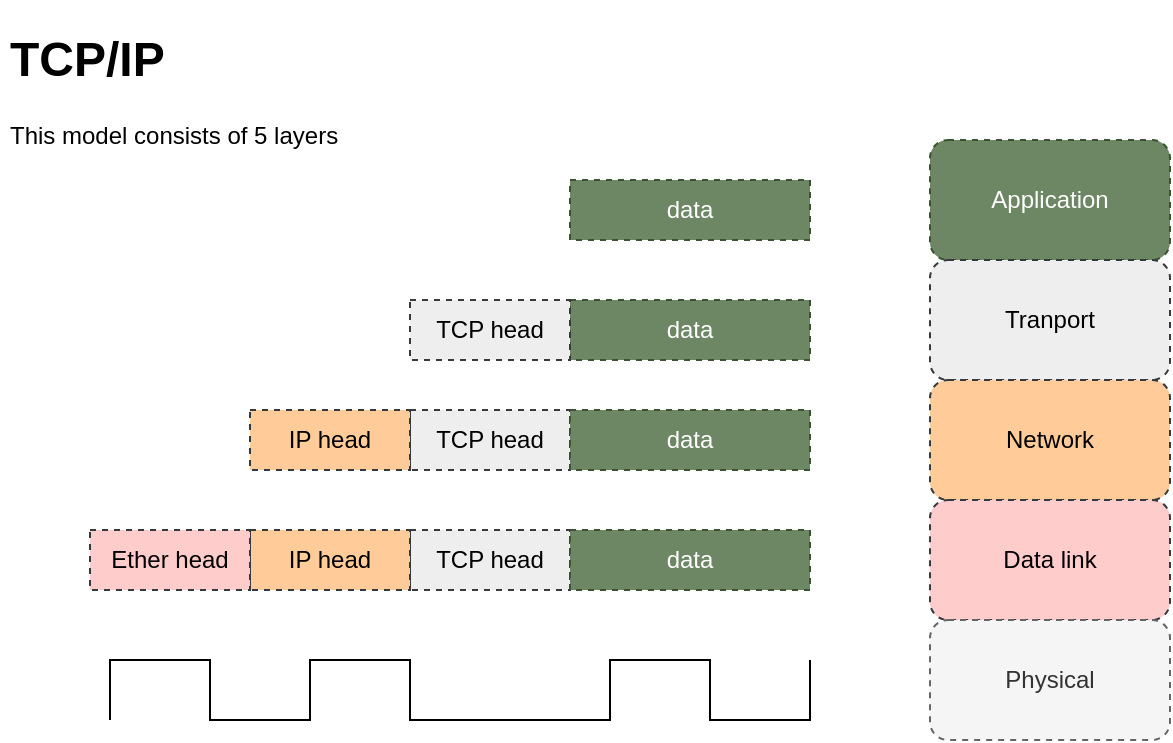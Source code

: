 <mxfile version="15.8.3" type="github" pages="12">
  <diagram id="b-mitFxcJzm53T9OMudY" name="tcpip">
    <mxGraphModel dx="1185" dy="527" grid="1" gridSize="10" guides="1" tooltips="1" connect="1" arrows="1" fold="1" page="1" pageScale="1" pageWidth="1169" pageHeight="827" math="0" shadow="0">
      <root>
        <mxCell id="vqjw8esuNNkUXTKa8ZrC-0" />
        <mxCell id="vqjw8esuNNkUXTKa8ZrC-1" parent="vqjw8esuNNkUXTKa8ZrC-0" />
        <mxCell id="vqjw8esuNNkUXTKa8ZrC-2" value="Application" style="rounded=1;whiteSpace=wrap;html=1;dashed=1;strokeColor=#3A5431;fillColor=#6d8764;fontColor=#ffffff;" parent="vqjw8esuNNkUXTKa8ZrC-1" vertex="1">
          <mxGeometry x="735" y="210" width="120" height="60" as="geometry" />
        </mxCell>
        <mxCell id="vqjw8esuNNkUXTKa8ZrC-3" value="Tranport" style="rounded=1;whiteSpace=wrap;html=1;dashed=1;strokeColor=#36393d;fillColor=#eeeeee;" parent="vqjw8esuNNkUXTKa8ZrC-1" vertex="1">
          <mxGeometry x="735" y="270" width="120" height="60" as="geometry" />
        </mxCell>
        <mxCell id="vqjw8esuNNkUXTKa8ZrC-4" value="Network" style="rounded=1;whiteSpace=wrap;html=1;dashed=1;strokeColor=#36393d;fillColor=#ffcc99;" parent="vqjw8esuNNkUXTKa8ZrC-1" vertex="1">
          <mxGeometry x="735" y="330" width="120" height="60" as="geometry" />
        </mxCell>
        <mxCell id="vqjw8esuNNkUXTKa8ZrC-5" value="Data link" style="rounded=1;whiteSpace=wrap;html=1;dashed=1;strokeColor=#36393d;fillColor=#ffcccc;" parent="vqjw8esuNNkUXTKa8ZrC-1" vertex="1">
          <mxGeometry x="735" y="390" width="120" height="60" as="geometry" />
        </mxCell>
        <mxCell id="vqjw8esuNNkUXTKa8ZrC-6" value="Physical" style="rounded=1;whiteSpace=wrap;html=1;dashed=1;strokeColor=#666666;fillColor=#f5f5f5;fontColor=#333333;" parent="vqjw8esuNNkUXTKa8ZrC-1" vertex="1">
          <mxGeometry x="735" y="450" width="120" height="60" as="geometry" />
        </mxCell>
        <mxCell id="vqjw8esuNNkUXTKa8ZrC-7" value="data" style="rounded=0;whiteSpace=wrap;html=1;dashed=1;strokeColor=#3A5431;fillColor=#6d8764;fontColor=#ffffff;" parent="vqjw8esuNNkUXTKa8ZrC-1" vertex="1">
          <mxGeometry x="555" y="230" width="120" height="30" as="geometry" />
        </mxCell>
        <mxCell id="vqjw8esuNNkUXTKa8ZrC-9" value="data" style="rounded=0;whiteSpace=wrap;html=1;dashed=1;strokeColor=#3A5431;fillColor=#6d8764;fontColor=#ffffff;" parent="vqjw8esuNNkUXTKa8ZrC-1" vertex="1">
          <mxGeometry x="555" y="290" width="120" height="30" as="geometry" />
        </mxCell>
        <mxCell id="vqjw8esuNNkUXTKa8ZrC-10" value="TCP head" style="rounded=0;whiteSpace=wrap;html=1;dashed=1;strokeColor=#36393d;fillColor=#eeeeee;" parent="vqjw8esuNNkUXTKa8ZrC-1" vertex="1">
          <mxGeometry x="475" y="290" width="80" height="30" as="geometry" />
        </mxCell>
        <mxCell id="vqjw8esuNNkUXTKa8ZrC-11" value="TCP head" style="rounded=0;whiteSpace=wrap;html=1;dashed=1;strokeColor=#36393d;fillColor=#eeeeee;" parent="vqjw8esuNNkUXTKa8ZrC-1" vertex="1">
          <mxGeometry x="475" y="345" width="80" height="30" as="geometry" />
        </mxCell>
        <mxCell id="vqjw8esuNNkUXTKa8ZrC-12" value="data" style="rounded=0;whiteSpace=wrap;html=1;dashed=1;strokeColor=#3A5431;fillColor=#6d8764;fontColor=#ffffff;" parent="vqjw8esuNNkUXTKa8ZrC-1" vertex="1">
          <mxGeometry x="555" y="345" width="120" height="30" as="geometry" />
        </mxCell>
        <mxCell id="vqjw8esuNNkUXTKa8ZrC-13" value="IP head" style="rounded=0;whiteSpace=wrap;html=1;dashed=1;strokeColor=#36393d;fillColor=#ffcc99;" parent="vqjw8esuNNkUXTKa8ZrC-1" vertex="1">
          <mxGeometry x="395" y="345" width="80" height="30" as="geometry" />
        </mxCell>
        <mxCell id="vqjw8esuNNkUXTKa8ZrC-14" value="TCP head" style="rounded=0;whiteSpace=wrap;html=1;dashed=1;strokeColor=#36393d;fillColor=#eeeeee;" parent="vqjw8esuNNkUXTKa8ZrC-1" vertex="1">
          <mxGeometry x="475" y="405" width="80" height="30" as="geometry" />
        </mxCell>
        <mxCell id="vqjw8esuNNkUXTKa8ZrC-15" value="data" style="rounded=0;whiteSpace=wrap;html=1;dashed=1;strokeColor=#3A5431;fillColor=#6d8764;fontColor=#ffffff;" parent="vqjw8esuNNkUXTKa8ZrC-1" vertex="1">
          <mxGeometry x="555" y="405" width="120" height="30" as="geometry" />
        </mxCell>
        <mxCell id="vqjw8esuNNkUXTKa8ZrC-16" value="IP head" style="rounded=0;whiteSpace=wrap;html=1;dashed=1;strokeColor=#36393d;fillColor=#ffcc99;" parent="vqjw8esuNNkUXTKa8ZrC-1" vertex="1">
          <mxGeometry x="395" y="405" width="80" height="30" as="geometry" />
        </mxCell>
        <mxCell id="vqjw8esuNNkUXTKa8ZrC-17" value="Ether head" style="rounded=0;whiteSpace=wrap;html=1;dashed=1;strokeColor=#36393d;fillColor=#ffcccc;" parent="vqjw8esuNNkUXTKa8ZrC-1" vertex="1">
          <mxGeometry x="315" y="405" width="80" height="30" as="geometry" />
        </mxCell>
        <mxCell id="vqjw8esuNNkUXTKa8ZrC-18" value="" style="endArrow=none;html=1;rounded=0;edgeStyle=elbowEdgeStyle;elbow=vertical;" parent="vqjw8esuNNkUXTKa8ZrC-1" edge="1">
          <mxGeometry width="50" height="50" relative="1" as="geometry">
            <mxPoint x="625" y="470" as="sourcePoint" />
            <mxPoint x="675" y="470" as="targetPoint" />
            <Array as="points">
              <mxPoint x="505" y="500" />
            </Array>
          </mxGeometry>
        </mxCell>
        <mxCell id="vqjw8esuNNkUXTKa8ZrC-19" value="" style="endArrow=none;html=1;rounded=0;edgeStyle=elbowEdgeStyle;elbow=vertical;" parent="vqjw8esuNNkUXTKa8ZrC-1" edge="1">
          <mxGeometry width="50" height="50" relative="1" as="geometry">
            <mxPoint x="575" y="500" as="sourcePoint" />
            <mxPoint x="625" y="500" as="targetPoint" />
            <Array as="points">
              <mxPoint x="605" y="470" />
            </Array>
          </mxGeometry>
        </mxCell>
        <mxCell id="vqjw8esuNNkUXTKa8ZrC-20" value="" style="endArrow=none;html=1;rounded=0;edgeStyle=elbowEdgeStyle;elbow=vertical;" parent="vqjw8esuNNkUXTKa8ZrC-1" edge="1">
          <mxGeometry width="50" height="50" relative="1" as="geometry">
            <mxPoint x="525" y="500" as="sourcePoint" />
            <mxPoint x="575" y="470" as="targetPoint" />
            <Array as="points">
              <mxPoint x="405" y="500" />
            </Array>
          </mxGeometry>
        </mxCell>
        <mxCell id="vqjw8esuNNkUXTKa8ZrC-21" value="" style="endArrow=none;html=1;rounded=0;edgeStyle=elbowEdgeStyle;elbow=vertical;" parent="vqjw8esuNNkUXTKa8ZrC-1" edge="1">
          <mxGeometry width="50" height="50" relative="1" as="geometry">
            <mxPoint x="575" y="500" as="sourcePoint" />
            <mxPoint x="625" y="500" as="targetPoint" />
            <Array as="points">
              <mxPoint x="495" y="470" />
            </Array>
          </mxGeometry>
        </mxCell>
        <mxCell id="vqjw8esuNNkUXTKa8ZrC-22" value="" style="endArrow=none;html=1;rounded=0;edgeStyle=elbowEdgeStyle;elbow=vertical;" parent="vqjw8esuNNkUXTKa8ZrC-1" edge="1">
          <mxGeometry width="50" height="50" relative="1" as="geometry">
            <mxPoint x="475" y="470" as="sourcePoint" />
            <mxPoint x="525" y="500" as="targetPoint" />
            <Array as="points">
              <mxPoint x="355" y="500" />
            </Array>
          </mxGeometry>
        </mxCell>
        <mxCell id="vqjw8esuNNkUXTKa8ZrC-23" value="" style="endArrow=none;html=1;rounded=0;edgeStyle=elbowEdgeStyle;elbow=vertical;" parent="vqjw8esuNNkUXTKa8ZrC-1" edge="1">
          <mxGeometry width="50" height="50" relative="1" as="geometry">
            <mxPoint x="425" y="500" as="sourcePoint" />
            <mxPoint x="475" y="500" as="targetPoint" />
            <Array as="points">
              <mxPoint x="455" y="470" />
            </Array>
          </mxGeometry>
        </mxCell>
        <mxCell id="vqjw8esuNNkUXTKa8ZrC-24" value="" style="endArrow=none;html=1;rounded=0;edgeStyle=elbowEdgeStyle;elbow=vertical;" parent="vqjw8esuNNkUXTKa8ZrC-1" edge="1">
          <mxGeometry width="50" height="50" relative="1" as="geometry">
            <mxPoint x="375" y="470" as="sourcePoint" />
            <mxPoint x="425" y="470" as="targetPoint" />
            <Array as="points">
              <mxPoint x="255" y="500" />
            </Array>
          </mxGeometry>
        </mxCell>
        <mxCell id="vqjw8esuNNkUXTKa8ZrC-25" value="" style="endArrow=none;html=1;rounded=0;edgeStyle=elbowEdgeStyle;elbow=vertical;" parent="vqjw8esuNNkUXTKa8ZrC-1" edge="1">
          <mxGeometry width="50" height="50" relative="1" as="geometry">
            <mxPoint x="425" y="500" as="sourcePoint" />
            <mxPoint x="475" y="500" as="targetPoint" />
            <Array as="points">
              <mxPoint x="345" y="470" />
            </Array>
          </mxGeometry>
        </mxCell>
        <mxCell id="vqjw8esuNNkUXTKa8ZrC-26" value="" style="endArrow=none;html=1;rounded=0;edgeStyle=elbowEdgeStyle;elbow=vertical;" parent="vqjw8esuNNkUXTKa8ZrC-1" edge="1">
          <mxGeometry width="50" height="50" relative="1" as="geometry">
            <mxPoint x="325" y="500" as="sourcePoint" />
            <mxPoint x="375" y="500" as="targetPoint" />
            <Array as="points">
              <mxPoint x="245" y="470" />
            </Array>
          </mxGeometry>
        </mxCell>
        <mxCell id="75HSfkbXQ4porPIJeLEH-0" value="&lt;h1&gt;TCP/IP&lt;/h1&gt;&lt;p&gt;This model consists of 5 layers&lt;/p&gt;" style="text;html=1;strokeColor=none;fillColor=none;spacing=5;spacingTop=-20;whiteSpace=wrap;overflow=hidden;rounded=0;dashed=1;" parent="vqjw8esuNNkUXTKa8ZrC-1" vertex="1">
          <mxGeometry x="270" y="150" width="190" height="80" as="geometry" />
        </mxCell>
      </root>
    </mxGraphModel>
  </diagram>
  <diagram id="TVx2w12uFgqpH9ngccuj" name="arp">
    <mxGraphModel dx="1185" dy="527" grid="1" gridSize="10" guides="1" tooltips="1" connect="1" arrows="1" fold="1" page="1" pageScale="1" pageWidth="827" pageHeight="1169" math="0" shadow="0">
      <root>
        <mxCell id="b5YOmnXZOsyaE5r6TCuo-0" />
        <mxCell id="b5YOmnXZOsyaE5r6TCuo-1" parent="b5YOmnXZOsyaE5r6TCuo-0" />
        <mxCell id="kd1612YGboQataZ-IGLl-0" value="" style="sketch=0;points=[[0.015,0.015,0],[0.985,0.015,0],[0.985,0.985,0],[0.015,0.985,0],[0.25,0,0],[0.5,0,0],[0.75,0,0],[1,0.25,0],[1,0.5,0],[1,0.75,0],[0.75,1,0],[0.5,1,0],[0.25,1,0],[0,0.75,0],[0,0.5,0],[0,0.25,0]];verticalLabelPosition=bottom;html=1;verticalAlign=top;aspect=fixed;align=center;pointerEvents=1;shape=mxgraph.cisco19.rect;prIcon=l2_switch;fillColor=#FAFAFA;strokeColor=#005073;dashed=1;" parent="b5YOmnXZOsyaE5r6TCuo-1" vertex="1">
          <mxGeometry x="394" y="280" width="50" height="50" as="geometry" />
        </mxCell>
        <mxCell id="kd1612YGboQataZ-IGLl-1" style="edgeStyle=orthogonalEdgeStyle;rounded=0;orthogonalLoop=1;jettySize=auto;html=1;entryX=0;entryY=0.25;entryDx=0;entryDy=0;entryPerimeter=0;endArrow=none;endFill=0;elbow=vertical;" parent="b5YOmnXZOsyaE5r6TCuo-1" source="kd1612YGboQataZ-IGLl-2" target="kd1612YGboQataZ-IGLl-0" edge="1">
          <mxGeometry relative="1" as="geometry" />
        </mxCell>
        <mxCell id="kd1612YGboQataZ-IGLl-2" value="" style="points=[[0.03,0.03,0],[0.5,0,0],[0.97,0.03,0],[1,0.4,0],[0.97,0.745,0],[0.5,1,0],[0.03,0.745,0],[0,0.4,0]];verticalLabelPosition=bottom;sketch=0;html=1;verticalAlign=top;aspect=fixed;align=center;pointerEvents=1;shape=mxgraph.cisco19.workstation;fillColor=#005073;strokeColor=none;dashed=1;" parent="b5YOmnXZOsyaE5r6TCuo-1" vertex="1">
          <mxGeometry x="154" y="200" width="80" height="64" as="geometry" />
        </mxCell>
        <mxCell id="kd1612YGboQataZ-IGLl-3" style="edgeStyle=orthogonalEdgeStyle;rounded=0;orthogonalLoop=1;jettySize=auto;html=1;entryX=0;entryY=0.75;entryDx=0;entryDy=0;entryPerimeter=0;endArrow=none;endFill=0;elbow=vertical;exitX=1.03;exitY=0.306;exitDx=0;exitDy=0;exitPerimeter=0;" parent="b5YOmnXZOsyaE5r6TCuo-1" source="kd1612YGboQataZ-IGLl-4" target="kd1612YGboQataZ-IGLl-0" edge="1">
          <mxGeometry relative="1" as="geometry">
            <mxPoint x="224" y="374" as="sourcePoint" />
          </mxGeometry>
        </mxCell>
        <mxCell id="kd1612YGboQataZ-IGLl-4" value="" style="points=[[0.03,0.03,0],[0.5,0,0],[0.97,0.03,0],[1,0.4,0],[0.97,0.745,0],[0.5,1,0],[0.03,0.745,0],[0,0.4,0]];verticalLabelPosition=bottom;sketch=0;html=1;verticalAlign=top;aspect=fixed;align=center;pointerEvents=1;shape=mxgraph.cisco19.workstation;fillColor=#005073;strokeColor=none;dashed=1;" parent="b5YOmnXZOsyaE5r6TCuo-1" vertex="1">
          <mxGeometry x="154" y="354" width="80" height="64" as="geometry" />
        </mxCell>
        <mxCell id="kd1612YGboQataZ-IGLl-5" style="edgeStyle=orthogonalEdgeStyle;rounded=0;orthogonalLoop=1;jettySize=auto;html=1;entryX=1;entryY=0.25;entryDx=0;entryDy=0;entryPerimeter=0;endArrow=none;endFill=0;elbow=vertical;" parent="b5YOmnXZOsyaE5r6TCuo-1" source="kd1612YGboQataZ-IGLl-6" target="kd1612YGboQataZ-IGLl-0" edge="1">
          <mxGeometry relative="1" as="geometry" />
        </mxCell>
        <mxCell id="kd1612YGboQataZ-IGLl-6" value="" style="points=[[0.03,0.03,0],[0.5,0,0],[0.97,0.03,0],[1,0.4,0],[0.97,0.745,0],[0.5,1,0],[0.03,0.745,0],[0,0.4,0]];verticalLabelPosition=bottom;sketch=0;html=1;verticalAlign=top;align=center;pointerEvents=1;shape=mxgraph.cisco19.workstation;fillColor=#005073;strokeColor=none;dashed=1;aspect=fixed;" parent="b5YOmnXZOsyaE5r6TCuo-1" vertex="1">
          <mxGeometry x="594" y="200" width="80" height="64" as="geometry" />
        </mxCell>
        <mxCell id="kd1612YGboQataZ-IGLl-7" style="edgeStyle=orthogonalEdgeStyle;rounded=0;orthogonalLoop=1;jettySize=auto;html=1;entryX=1;entryY=0.75;entryDx=0;entryDy=0;entryPerimeter=0;endArrow=none;endFill=0;elbow=vertical;exitX=0;exitY=0.4;exitDx=0;exitDy=0;exitPerimeter=0;" parent="b5YOmnXZOsyaE5r6TCuo-1" source="kd1612YGboQataZ-IGLl-8" target="kd1612YGboQataZ-IGLl-0" edge="1">
          <mxGeometry relative="1" as="geometry" />
        </mxCell>
        <mxCell id="kd1612YGboQataZ-IGLl-8" value="" style="points=[[0.03,0.03,0],[0.5,0,0],[0.97,0.03,0],[1,0.4,0],[0.97,0.745,0],[0.5,1,0],[0.03,0.745,0],[0,0.4,0]];verticalLabelPosition=bottom;sketch=0;html=1;verticalAlign=top;aspect=fixed;align=center;pointerEvents=1;shape=mxgraph.cisco19.workstation;fillColor=#005073;strokeColor=none;dashed=1;" parent="b5YOmnXZOsyaE5r6TCuo-1" vertex="1">
          <mxGeometry x="594" y="354" width="80" height="64" as="geometry" />
        </mxCell>
        <mxCell id="kd1612YGboQataZ-IGLl-9" value="ep03" style="text;html=1;strokeColor=none;fillColor=none;align=center;verticalAlign=middle;whiteSpace=wrap;rounded=0;dashed=1;" parent="b5YOmnXZOsyaE5r6TCuo-1" vertex="1">
          <mxGeometry x="344" y="319" width="60" height="30" as="geometry" />
        </mxCell>
        <mxCell id="kd1612YGboQataZ-IGLl-10" value="ep01" style="text;html=1;strokeColor=none;fillColor=none;align=center;verticalAlign=middle;whiteSpace=wrap;rounded=0;dashed=1;" parent="b5YOmnXZOsyaE5r6TCuo-1" vertex="1">
          <mxGeometry x="344" y="259" width="60" height="30" as="geometry" />
        </mxCell>
        <mxCell id="kd1612YGboQataZ-IGLl-11" value="ep02" style="text;html=1;strokeColor=none;fillColor=none;align=center;verticalAlign=middle;whiteSpace=wrap;rounded=0;dashed=1;" parent="b5YOmnXZOsyaE5r6TCuo-1" vertex="1">
          <mxGeometry x="434" y="259" width="60" height="30" as="geometry" />
        </mxCell>
        <mxCell id="kd1612YGboQataZ-IGLl-12" value="ep04" style="text;html=1;strokeColor=none;fillColor=none;align=center;verticalAlign=middle;whiteSpace=wrap;rounded=0;dashed=1;" parent="b5YOmnXZOsyaE5r6TCuo-1" vertex="1">
          <mxGeometry x="434" y="319" width="60" height="30" as="geometry" />
        </mxCell>
        <mxCell id="kd1612YGboQataZ-IGLl-13" value="pc1&lt;br&gt;192.168.1.101" style="text;html=1;strokeColor=none;fillColor=none;align=center;verticalAlign=middle;whiteSpace=wrap;rounded=0;dashed=1;" parent="b5YOmnXZOsyaE5r6TCuo-1" vertex="1">
          <mxGeometry x="163" y="270" width="60" height="30" as="geometry" />
        </mxCell>
        <mxCell id="kd1612YGboQataZ-IGLl-14" value="pc2&lt;br&gt;192.168.1.102" style="text;html=1;strokeColor=none;fillColor=none;align=center;verticalAlign=middle;whiteSpace=wrap;rounded=0;dashed=1;" parent="b5YOmnXZOsyaE5r6TCuo-1" vertex="1">
          <mxGeometry x="604" y="270" width="60" height="30" as="geometry" />
        </mxCell>
        <mxCell id="kd1612YGboQataZ-IGLl-15" value="pc4&lt;br&gt;192.168.1.104" style="text;html=1;strokeColor=none;fillColor=none;align=center;verticalAlign=middle;whiteSpace=wrap;rounded=0;dashed=1;" parent="b5YOmnXZOsyaE5r6TCuo-1" vertex="1">
          <mxGeometry x="604" y="430" width="60" height="30" as="geometry" />
        </mxCell>
        <mxCell id="kd1612YGboQataZ-IGLl-16" value="pc3&lt;br&gt;192.168.1.103" style="text;html=1;strokeColor=none;fillColor=none;align=center;verticalAlign=middle;whiteSpace=wrap;rounded=0;dashed=1;" parent="b5YOmnXZOsyaE5r6TCuo-1" vertex="1">
          <mxGeometry x="164" y="430" width="60" height="30" as="geometry" />
        </mxCell>
        <mxCell id="fgXcFhg2f6lObZQllcpd-0" value="" style="endArrow=classic;html=1;dashed=1;entryX=0.5;entryY=0;entryDx=0;entryDy=0;entryPerimeter=0;curved=1;edgeStyle=orthogonalEdgeStyle;strokeWidth=2;" parent="b5YOmnXZOsyaE5r6TCuo-1" target="kd1612YGboQataZ-IGLl-0" edge="1">
          <mxGeometry width="50" height="50" relative="1" as="geometry">
            <mxPoint x="240" y="213" as="sourcePoint" />
            <mxPoint x="500" y="190" as="targetPoint" />
          </mxGeometry>
        </mxCell>
        <mxCell id="fgXcFhg2f6lObZQllcpd-1" value="" style="endArrow=classic;html=1;dashed=1;curved=1;edgeStyle=orthogonalEdgeStyle;entryX=0;entryY=0.4;entryDx=0;entryDy=0;entryPerimeter=0;exitX=0.75;exitY=0;exitDx=0;exitDy=0;exitPerimeter=0;strokeColor=#FF3333;strokeWidth=2;" parent="b5YOmnXZOsyaE5r6TCuo-1" source="kd1612YGboQataZ-IGLl-0" target="kd1612YGboQataZ-IGLl-6" edge="1">
          <mxGeometry width="50" height="50" relative="1" as="geometry">
            <mxPoint x="460" y="250" as="sourcePoint" />
            <mxPoint x="500" y="140" as="targetPoint" />
          </mxGeometry>
        </mxCell>
        <mxCell id="fgXcFhg2f6lObZQllcpd-3" value="" style="endArrow=classic;html=1;dashed=1;curved=1;edgeStyle=orthogonalEdgeStyle;entryX=0.01;entryY=0.581;entryDx=0;entryDy=0;entryPerimeter=0;exitX=0.75;exitY=1;exitDx=0;exitDy=0;exitPerimeter=0;strokeColor=#FF3333;strokeWidth=2;" parent="b5YOmnXZOsyaE5r6TCuo-1" source="kd1612YGboQataZ-IGLl-0" target="kd1612YGboQataZ-IGLl-8" edge="1">
          <mxGeometry width="50" height="50" relative="1" as="geometry">
            <mxPoint x="441.5" y="290" as="sourcePoint" />
            <mxPoint x="604" y="235.6" as="targetPoint" />
          </mxGeometry>
        </mxCell>
        <mxCell id="fgXcFhg2f6lObZQllcpd-4" value="" style="endArrow=classic;html=1;dashed=1;curved=1;edgeStyle=orthogonalEdgeStyle;exitX=0.5;exitY=1;exitDx=0;exitDy=0;exitPerimeter=0;strokeColor=#FF3333;entryX=1;entryY=0.4;entryDx=0;entryDy=0;entryPerimeter=0;strokeWidth=2;" parent="b5YOmnXZOsyaE5r6TCuo-1" source="kd1612YGboQataZ-IGLl-0" target="kd1612YGboQataZ-IGLl-4" edge="1">
          <mxGeometry width="50" height="50" relative="1" as="geometry">
            <mxPoint x="441.5" y="340" as="sourcePoint" />
            <mxPoint x="240" y="380" as="targetPoint" />
          </mxGeometry>
        </mxCell>
        <mxCell id="fgXcFhg2f6lObZQllcpd-5" value="&lt;span style=&quot;color: rgba(0 , 0 , 0 , 0) ; font-family: monospace ; font-size: 0px ; background-color: rgb(248 , 249 , 250)&quot;&gt;%3CmxGraphModel%3E%3Croot%3E%3CmxCell%20id%3D%220%22%2F%3E%3CmxCell%20id%3D%221%22%20parent%3D%220%22%2F%3E%3CmxCell%20id%3D%222%22%20value%3D%22%22%20style%3D%22endArrow%3Dclassic%3Bhtml%3D1%3Bdashed%3D1%3Bcurved%3D1%3BedgeStyle%3DorthogonalEdgeStyle%3BentryX%3D1%3BentryY%3D0.5%3BentryDx%3D0%3BentryDy%3D0%3BentryPerimeter%3D0%3BexitX%3D-0.05%3BexitY%3D0.094%3BexitDx%3D0%3BexitDy%3D0%3BexitPerimeter%3D0%3BstrokeColor%3D%2367AB9F%3B%22%20edge%3D%221%22%20parent%3D%221%22%3E%3CmxGeometry%20width%3D%2250%22%20height%3D%2250%22%20relative%3D%221%22%20as%3D%22geometry%22%3E%3CmxPoint%20x%3D%22590%22%20y%3D%22360.016%22%20as%3D%22sourcePoint%22%2F%3E%3CmxPoint%20x%3D%22444%22%20y%3D%22305%22%20as%3D%22targetPoint%22%2F%3E%3C%2FmxGeometry%3E%3C%2FmxCell%3E%3C%2Froot%3E%3C%2FmxGraphModel%3E&lt;/span&gt;" style="endArrow=classic;html=1;dashed=1;curved=1;edgeStyle=orthogonalEdgeStyle;entryX=1;entryY=0.5;entryDx=0;entryDy=0;entryPerimeter=0;exitX=-0.05;exitY=0.094;exitDx=0;exitDy=0;exitPerimeter=0;strokeColor=#0000FF;strokeWidth=2;" parent="b5YOmnXZOsyaE5r6TCuo-1" source="kd1612YGboQataZ-IGLl-8" target="kd1612YGboQataZ-IGLl-0" edge="1">
          <mxGeometry width="50" height="50" relative="1" as="geometry">
            <mxPoint x="441.5" y="290" as="sourcePoint" />
            <mxPoint x="604" y="235.6" as="targetPoint" />
          </mxGeometry>
        </mxCell>
        <mxCell id="fgXcFhg2f6lObZQllcpd-7" value="&lt;span style=&quot;color: rgba(0 , 0 , 0 , 0) ; font-family: monospace ; font-size: 0px ; background-color: rgb(248 , 249 , 250)&quot;&gt;%3CmxGraphModel%3E%3Croot%3E%3CmxCell%20id%3D%220%22%2F%3E%3CmxCell%20id%3D%221%22%20parent%3D%220%22%2F%3E%3CmxCell%20id%3D%222%22%20value%3D%22%22%20style%3D%22endArrow%3Dclassic%3Bhtml%3D1%3Bdashed%3D1%3Bcurved%3D1%3BedgeStyle%3DorthogonalEdgeStyle%3BentryX%3D1%3BentryY%3D0.5%3BentryDx%3D0%3BentryDy%3D0%3BentryPerimeter%3D0%3BexitX%3D-0.05%3BexitY%3D0.094%3BexitDx%3D0%3BexitDy%3D0%3BexitPerimeter%3D0%3BstrokeColor%3D%2367AB9F%3B%22%20edge%3D%221%22%20parent%3D%221%22%3E%3CmxGeometry%20width%3D%2250%22%20height%3D%2250%22%20relative%3D%221%22%20as%3D%22geometry%22%3E%3CmxPoint%20x%3D%22590%22%20y%3D%22360.016%22%20as%3D%22sourcePoint%22%2F%3E%3CmxPoint%20x%3D%22444%22%20y%3D%22305%22%20as%3D%22targetPoint%22%2F%3E%3C%2FmxGeometry%3E%3C%2FmxCell%3E%3C%2Froot%3E%3C%2FmxGraphModel%3E&lt;/span&gt;" style="endArrow=classic;html=1;dashed=1;curved=1;edgeStyle=orthogonalEdgeStyle;entryX=1;entryY=0.4;entryDx=0;entryDy=0;entryPerimeter=0;exitX=0;exitY=0.5;exitDx=0;exitDy=0;exitPerimeter=0;strokeColor=#0000FF;strokeWidth=2;" parent="b5YOmnXZOsyaE5r6TCuo-1" source="kd1612YGboQataZ-IGLl-0" target="kd1612YGboQataZ-IGLl-2" edge="1">
          <mxGeometry width="50" height="50" relative="1" as="geometry">
            <mxPoint x="600" y="370.016" as="sourcePoint" />
            <mxPoint x="454" y="315" as="targetPoint" />
          </mxGeometry>
        </mxCell>
        <mxCell id="fgXcFhg2f6lObZQllcpd-8" value="1" style="ellipse;whiteSpace=wrap;html=1;aspect=fixed;fontColor=#0000FF;fillColor=none;" parent="b5YOmnXZOsyaE5r6TCuo-1" vertex="1">
          <mxGeometry x="300" y="190" width="20" height="20" as="geometry" />
        </mxCell>
        <mxCell id="fgXcFhg2f6lObZQllcpd-9" value="&lt;font color=&quot;#ff3333&quot;&gt;2&lt;/font&gt;" style="ellipse;whiteSpace=wrap;html=1;aspect=fixed;fontColor=#0000FF;fillColor=none;" parent="b5YOmnXZOsyaE5r6TCuo-1" vertex="1">
          <mxGeometry x="510" y="200" width="20" height="20" as="geometry" />
        </mxCell>
        <mxCell id="fgXcFhg2f6lObZQllcpd-10" value="&lt;font color=&quot;#ff3333&quot;&gt;2&lt;/font&gt;" style="ellipse;whiteSpace=wrap;html=1;aspect=fixed;fontColor=#0000FF;fillColor=none;" parent="b5YOmnXZOsyaE5r6TCuo-1" vertex="1">
          <mxGeometry x="460" y="390" width="20" height="20" as="geometry" />
        </mxCell>
        <mxCell id="fgXcFhg2f6lObZQllcpd-11" value="&lt;font color=&quot;#ff3333&quot;&gt;2&lt;/font&gt;" style="ellipse;whiteSpace=wrap;html=1;aspect=fixed;fontColor=#0000FF;fillColor=none;" parent="b5YOmnXZOsyaE5r6TCuo-1" vertex="1">
          <mxGeometry x="290" y="390" width="20" height="20" as="geometry" />
        </mxCell>
        <mxCell id="fgXcFhg2f6lObZQllcpd-12" value="3" style="ellipse;whiteSpace=wrap;html=1;aspect=fixed;fontColor=#0000FF;fillColor=none;" parent="b5YOmnXZOsyaE5r6TCuo-1" vertex="1">
          <mxGeometry x="540" y="324" width="20" height="20" as="geometry" />
        </mxCell>
        <mxCell id="fgXcFhg2f6lObZQllcpd-13" value="4" style="ellipse;whiteSpace=wrap;html=1;aspect=fixed;fontColor=#0000FF;fillColor=none;" parent="b5YOmnXZOsyaE5r6TCuo-1" vertex="1">
          <mxGeometry x="324" y="264" width="20" height="20" as="geometry" />
        </mxCell>
        <mxCell id="fgXcFhg2f6lObZQllcpd-14" value="" style="group" parent="b5YOmnXZOsyaE5r6TCuo-1" vertex="1" connectable="0">
          <mxGeometry x="50" y="20" width="260" height="150" as="geometry" />
        </mxCell>
        <mxCell id="i-668Qt24wrFs0V7j-CJ-0" value="pc1 arp cache" style="rounded=0;whiteSpace=wrap;html=1;dashed=1;strokeColor=default;fillColor=none;" parent="fgXcFhg2f6lObZQllcpd-14" vertex="1">
          <mxGeometry width="260" height="30" as="geometry" />
        </mxCell>
        <mxCell id="i-668Qt24wrFs0V7j-CJ-1" value="192.168.1.102" style="rounded=0;whiteSpace=wrap;html=1;dashed=1;strokeColor=default;fillColor=none;" parent="fgXcFhg2f6lObZQllcpd-14" vertex="1">
          <mxGeometry y="30" width="100" height="30" as="geometry" />
        </mxCell>
        <mxCell id="i-668Qt24wrFs0V7j-CJ-2" value="mac_addr_pc2" style="rounded=0;whiteSpace=wrap;html=1;dashed=1;strokeColor=default;fillColor=none;" parent="fgXcFhg2f6lObZQllcpd-14" vertex="1">
          <mxGeometry x="100" y="30" width="160" height="30" as="geometry" />
        </mxCell>
        <mxCell id="i-668Qt24wrFs0V7j-CJ-3" value="&lt;font color=&quot;#0000ff&quot;&gt;&lt;b&gt;192.168.1.104&lt;/b&gt;&lt;/font&gt;" style="rounded=0;whiteSpace=wrap;html=1;dashed=1;strokeColor=default;fillColor=none;" parent="fgXcFhg2f6lObZQllcpd-14" vertex="1">
          <mxGeometry y="60" width="100" height="30" as="geometry" />
        </mxCell>
        <mxCell id="i-668Qt24wrFs0V7j-CJ-4" value="&lt;font color=&quot;#0000ff&quot;&gt;&lt;b&gt;mac_addr_pc4&lt;/b&gt;&lt;/font&gt;" style="rounded=0;whiteSpace=wrap;html=1;dashed=1;strokeColor=default;fillColor=none;" parent="fgXcFhg2f6lObZQllcpd-14" vertex="1">
          <mxGeometry x="100" y="60" width="160" height="30" as="geometry" />
        </mxCell>
        <mxCell id="i-668Qt24wrFs0V7j-CJ-5" value="" style="rounded=0;whiteSpace=wrap;html=1;dashed=1;strokeColor=default;fillColor=none;" parent="fgXcFhg2f6lObZQllcpd-14" vertex="1">
          <mxGeometry y="90" width="100" height="30" as="geometry" />
        </mxCell>
        <mxCell id="i-668Qt24wrFs0V7j-CJ-6" value="" style="rounded=0;whiteSpace=wrap;html=1;dashed=1;strokeColor=default;fillColor=none;" parent="fgXcFhg2f6lObZQllcpd-14" vertex="1">
          <mxGeometry x="100" y="90" width="160" height="30" as="geometry" />
        </mxCell>
        <mxCell id="i-668Qt24wrFs0V7j-CJ-7" value="" style="rounded=0;whiteSpace=wrap;html=1;dashed=1;strokeColor=default;fillColor=none;" parent="fgXcFhg2f6lObZQllcpd-14" vertex="1">
          <mxGeometry y="120" width="100" height="30" as="geometry" />
        </mxCell>
        <mxCell id="i-668Qt24wrFs0V7j-CJ-8" value="" style="rounded=0;whiteSpace=wrap;html=1;dashed=1;strokeColor=default;fillColor=none;" parent="fgXcFhg2f6lObZQllcpd-14" vertex="1">
          <mxGeometry x="100" y="120" width="160" height="30" as="geometry" />
        </mxCell>
        <mxCell id="QXqGxraItb4wQTa7EuJH-0" value="&lt;h1&gt;ARP请求过程&lt;/h1&gt;&lt;p style=&quot;font-size: 14px&quot;&gt;&lt;font style=&quot;font-size: 14px&quot;&gt;1、pc1发送arp请求192.168.1.104/24 ip对应的mac地址，数据链路层设置目的mac地址为ff:ff:ff:ff:ff:ff&lt;/font&gt;&lt;/p&gt;&lt;p style=&quot;font-size: 14px&quot;&gt;&lt;font style=&quot;font-size: 14px&quot;&gt;2、交换机负责往所有端口转发该请求&lt;br&gt;&lt;/font&gt;&lt;/p&gt;&lt;p style=&quot;font-size: 14px&quot;&gt;&lt;font style=&quot;font-size: 14px&quot;&gt;3、pc4响应该arp请求，发送响应包到交换机&lt;br&gt;&lt;/font&gt;&lt;/p&gt;&lt;p style=&quot;font-size: 14px&quot;&gt;&lt;font style=&quot;font-size: 14px&quot;&gt;4、交换机根据mac地址表转发给端口1，响应包到达pc1，更新本地cache&lt;/font&gt;&lt;/p&gt;" style="text;html=1;strokeColor=none;fillColor=none;spacing=5;spacingTop=-20;whiteSpace=wrap;overflow=hidden;rounded=0;fontFamily=Comic Sans MS;" parent="b5YOmnXZOsyaE5r6TCuo-1" vertex="1">
          <mxGeometry x="360" y="10" width="460" height="190" as="geometry" />
        </mxCell>
      </root>
    </mxGraphModel>
  </diagram>
  <diagram id="5938dl71F3JaHZSsKg_y" name="switch-priciple">
    <mxGraphModel dx="1038" dy="612" grid="1" gridSize="10" guides="1" tooltips="1" connect="1" arrows="1" fold="1" page="1" pageScale="1" pageWidth="1169" pageHeight="827" math="0" shadow="0">
      <root>
        <mxCell id="xbJgLqucEwYxnPkbWRQu-0" />
        <mxCell id="xbJgLqucEwYxnPkbWRQu-1" parent="xbJgLqucEwYxnPkbWRQu-0" />
        <mxCell id="xbJgLqucEwYxnPkbWRQu-2" value="" style="sketch=0;points=[[0.015,0.015,0],[0.985,0.015,0],[0.985,0.985,0],[0.015,0.985,0],[0.25,0,0],[0.5,0,0],[0.75,0,0],[1,0.25,0],[1,0.5,0],[1,0.75,0],[0.75,1,0],[0.5,1,0],[0.25,1,0],[0,0.75,0],[0,0.5,0],[0,0.25,0]];verticalLabelPosition=bottom;html=1;verticalAlign=top;aspect=fixed;align=center;pointerEvents=1;shape=mxgraph.cisco19.rect;prIcon=l2_switch;fillColor=#FAFAFA;strokeColor=#005073;dashed=1;" parent="xbJgLqucEwYxnPkbWRQu-1" vertex="1">
          <mxGeometry x="377" y="340" width="50" height="50" as="geometry" />
        </mxCell>
        <mxCell id="xbJgLqucEwYxnPkbWRQu-7" style="edgeStyle=orthogonalEdgeStyle;rounded=0;orthogonalLoop=1;jettySize=auto;html=1;entryX=0;entryY=0.25;entryDx=0;entryDy=0;entryPerimeter=0;endArrow=none;endFill=0;elbow=vertical;curved=1;" parent="xbJgLqucEwYxnPkbWRQu-1" source="xbJgLqucEwYxnPkbWRQu-3" target="xbJgLqucEwYxnPkbWRQu-2" edge="1">
          <mxGeometry relative="1" as="geometry" />
        </mxCell>
        <mxCell id="xbJgLqucEwYxnPkbWRQu-3" value="" style="points=[[0.03,0.03,0],[0.5,0,0],[0.97,0.03,0],[1,0.4,0],[0.97,0.745,0],[0.5,1,0],[0.03,0.745,0],[0,0.4,0]];verticalLabelPosition=bottom;sketch=0;html=1;verticalAlign=top;aspect=fixed;align=center;pointerEvents=1;shape=mxgraph.cisco19.workstation;fillColor=#005073;strokeColor=none;dashed=1;" parent="xbJgLqucEwYxnPkbWRQu-1" vertex="1">
          <mxGeometry x="137" y="260" width="80" height="64" as="geometry" />
        </mxCell>
        <mxCell id="xbJgLqucEwYxnPkbWRQu-8" style="edgeStyle=orthogonalEdgeStyle;rounded=0;orthogonalLoop=1;jettySize=auto;html=1;entryX=0;entryY=0.75;entryDx=0;entryDy=0;entryPerimeter=0;endArrow=none;endFill=0;elbow=vertical;exitX=1;exitY=0.4;exitDx=0;exitDy=0;exitPerimeter=0;curved=1;" parent="xbJgLqucEwYxnPkbWRQu-1" source="xbJgLqucEwYxnPkbWRQu-4" target="xbJgLqucEwYxnPkbWRQu-2" edge="1">
          <mxGeometry relative="1" as="geometry">
            <mxPoint x="207" y="434" as="sourcePoint" />
          </mxGeometry>
        </mxCell>
        <mxCell id="xbJgLqucEwYxnPkbWRQu-4" value="" style="points=[[0.03,0.03,0],[0.5,0,0],[0.97,0.03,0],[1,0.4,0],[0.97,0.745,0],[0.5,1,0],[0.03,0.745,0],[0,0.4,0]];verticalLabelPosition=bottom;sketch=0;html=1;verticalAlign=top;aspect=fixed;align=center;pointerEvents=1;shape=mxgraph.cisco19.workstation;fillColor=#005073;strokeColor=none;dashed=1;" parent="xbJgLqucEwYxnPkbWRQu-1" vertex="1">
          <mxGeometry x="137" y="414" width="80" height="64" as="geometry" />
        </mxCell>
        <mxCell id="xbJgLqucEwYxnPkbWRQu-9" style="edgeStyle=orthogonalEdgeStyle;rounded=0;orthogonalLoop=1;jettySize=auto;html=1;entryX=1;entryY=0.25;entryDx=0;entryDy=0;entryPerimeter=0;endArrow=none;endFill=0;elbow=vertical;curved=1;" parent="xbJgLqucEwYxnPkbWRQu-1" source="xbJgLqucEwYxnPkbWRQu-5" target="xbJgLqucEwYxnPkbWRQu-2" edge="1">
          <mxGeometry relative="1" as="geometry" />
        </mxCell>
        <mxCell id="xbJgLqucEwYxnPkbWRQu-5" value="" style="points=[[0.03,0.03,0],[0.5,0,0],[0.97,0.03,0],[1,0.4,0],[0.97,0.745,0],[0.5,1,0],[0.03,0.745,0],[0,0.4,0]];verticalLabelPosition=bottom;sketch=0;html=1;verticalAlign=top;align=center;pointerEvents=1;shape=mxgraph.cisco19.workstation;fillColor=#005073;strokeColor=none;dashed=1;aspect=fixed;" parent="xbJgLqucEwYxnPkbWRQu-1" vertex="1">
          <mxGeometry x="577" y="260" width="80" height="64" as="geometry" />
        </mxCell>
        <mxCell id="xbJgLqucEwYxnPkbWRQu-10" style="edgeStyle=orthogonalEdgeStyle;rounded=0;orthogonalLoop=1;jettySize=auto;html=1;entryX=1;entryY=0.75;entryDx=0;entryDy=0;entryPerimeter=0;endArrow=none;endFill=0;elbow=vertical;exitX=0;exitY=0.4;exitDx=0;exitDy=0;exitPerimeter=0;curved=1;" parent="xbJgLqucEwYxnPkbWRQu-1" source="xbJgLqucEwYxnPkbWRQu-6" target="xbJgLqucEwYxnPkbWRQu-2" edge="1">
          <mxGeometry relative="1" as="geometry" />
        </mxCell>
        <mxCell id="xbJgLqucEwYxnPkbWRQu-6" value="" style="points=[[0.03,0.03,0],[0.5,0,0],[0.97,0.03,0],[1,0.4,0],[0.97,0.745,0],[0.5,1,0],[0.03,0.745,0],[0,0.4,0]];verticalLabelPosition=bottom;sketch=0;html=1;verticalAlign=top;aspect=fixed;align=center;pointerEvents=1;shape=mxgraph.cisco19.workstation;fillColor=#005073;strokeColor=none;dashed=1;" parent="xbJgLqucEwYxnPkbWRQu-1" vertex="1">
          <mxGeometry x="577" y="414" width="80" height="64" as="geometry" />
        </mxCell>
        <mxCell id="xbJgLqucEwYxnPkbWRQu-11" value="S1 MAC address table" style="rounded=0;whiteSpace=wrap;html=1;dashed=1;strokeColor=default;fillColor=none;" parent="xbJgLqucEwYxnPkbWRQu-1" vertex="1">
          <mxGeometry x="397" y="80" width="260" height="30" as="geometry" />
        </mxCell>
        <mxCell id="xbJgLqucEwYxnPkbWRQu-12" value="ep03" style="text;html=1;strokeColor=none;fillColor=none;align=center;verticalAlign=middle;whiteSpace=wrap;rounded=0;dashed=1;" parent="xbJgLqucEwYxnPkbWRQu-1" vertex="1">
          <mxGeometry x="327" y="379" width="60" height="30" as="geometry" />
        </mxCell>
        <mxCell id="xbJgLqucEwYxnPkbWRQu-13" value="ep01" style="text;html=1;strokeColor=none;fillColor=none;align=center;verticalAlign=middle;whiteSpace=wrap;rounded=0;dashed=1;" parent="xbJgLqucEwYxnPkbWRQu-1" vertex="1">
          <mxGeometry x="327" y="319" width="60" height="30" as="geometry" />
        </mxCell>
        <mxCell id="xbJgLqucEwYxnPkbWRQu-14" value="ep02" style="text;html=1;strokeColor=none;fillColor=none;align=center;verticalAlign=middle;whiteSpace=wrap;rounded=0;dashed=1;" parent="xbJgLqucEwYxnPkbWRQu-1" vertex="1">
          <mxGeometry x="417" y="319" width="60" height="30" as="geometry" />
        </mxCell>
        <mxCell id="xbJgLqucEwYxnPkbWRQu-15" value="ep04" style="text;html=1;strokeColor=none;fillColor=none;align=center;verticalAlign=middle;whiteSpace=wrap;rounded=0;dashed=1;" parent="xbJgLqucEwYxnPkbWRQu-1" vertex="1">
          <mxGeometry x="417" y="379" width="60" height="30" as="geometry" />
        </mxCell>
        <mxCell id="xbJgLqucEwYxnPkbWRQu-16" value="ep01" style="rounded=0;whiteSpace=wrap;html=1;dashed=1;strokeColor=default;fillColor=none;" parent="xbJgLqucEwYxnPkbWRQu-1" vertex="1">
          <mxGeometry x="397" y="110" width="100" height="30" as="geometry" />
        </mxCell>
        <mxCell id="xbJgLqucEwYxnPkbWRQu-17" value="mac_addr_pc1" style="rounded=0;whiteSpace=wrap;html=1;dashed=1;strokeColor=default;fillColor=none;" parent="xbJgLqucEwYxnPkbWRQu-1" vertex="1">
          <mxGeometry x="497" y="110" width="160" height="30" as="geometry" />
        </mxCell>
        <mxCell id="xbJgLqucEwYxnPkbWRQu-18" value="ep02" style="rounded=0;whiteSpace=wrap;html=1;dashed=1;strokeColor=default;fillColor=none;" parent="xbJgLqucEwYxnPkbWRQu-1" vertex="1">
          <mxGeometry x="397" y="140" width="100" height="30" as="geometry" />
        </mxCell>
        <mxCell id="xbJgLqucEwYxnPkbWRQu-19" value="mac_addr_pc2" style="rounded=0;whiteSpace=wrap;html=1;dashed=1;strokeColor=default;fillColor=none;" parent="xbJgLqucEwYxnPkbWRQu-1" vertex="1">
          <mxGeometry x="497" y="140" width="160" height="30" as="geometry" />
        </mxCell>
        <mxCell id="xbJgLqucEwYxnPkbWRQu-20" value="ep03" style="rounded=0;whiteSpace=wrap;html=1;dashed=1;strokeColor=default;fillColor=none;" parent="xbJgLqucEwYxnPkbWRQu-1" vertex="1">
          <mxGeometry x="397" y="170" width="100" height="30" as="geometry" />
        </mxCell>
        <mxCell id="xbJgLqucEwYxnPkbWRQu-21" value="mac_addr_pc3" style="rounded=0;whiteSpace=wrap;html=1;dashed=1;strokeColor=default;fillColor=none;" parent="xbJgLqucEwYxnPkbWRQu-1" vertex="1">
          <mxGeometry x="497" y="170" width="160" height="30" as="geometry" />
        </mxCell>
        <mxCell id="xbJgLqucEwYxnPkbWRQu-22" value="ep04" style="rounded=0;whiteSpace=wrap;html=1;dashed=1;strokeColor=default;fillColor=none;" parent="xbJgLqucEwYxnPkbWRQu-1" vertex="1">
          <mxGeometry x="397" y="200" width="100" height="30" as="geometry" />
        </mxCell>
        <mxCell id="xbJgLqucEwYxnPkbWRQu-23" value="mac_addr_pc4" style="rounded=0;whiteSpace=wrap;html=1;dashed=1;strokeColor=default;fillColor=none;" parent="xbJgLqucEwYxnPkbWRQu-1" vertex="1">
          <mxGeometry x="497" y="200" width="160" height="30" as="geometry" />
        </mxCell>
        <mxCell id="xbJgLqucEwYxnPkbWRQu-24" value="pc1&lt;br&gt;192.168.1.101" style="text;html=1;strokeColor=none;fillColor=none;align=center;verticalAlign=middle;whiteSpace=wrap;rounded=0;dashed=1;" parent="xbJgLqucEwYxnPkbWRQu-1" vertex="1">
          <mxGeometry x="147" y="330" width="60" height="30" as="geometry" />
        </mxCell>
        <mxCell id="xbJgLqucEwYxnPkbWRQu-25" value="pc2&lt;br&gt;192.168.1.102" style="text;html=1;strokeColor=none;fillColor=none;align=center;verticalAlign=middle;whiteSpace=wrap;rounded=0;dashed=1;" parent="xbJgLqucEwYxnPkbWRQu-1" vertex="1">
          <mxGeometry x="587" y="330" width="60" height="30" as="geometry" />
        </mxCell>
        <mxCell id="xbJgLqucEwYxnPkbWRQu-26" value="pc4&lt;br&gt;192.168.1.104" style="text;html=1;strokeColor=none;fillColor=none;align=center;verticalAlign=middle;whiteSpace=wrap;rounded=0;dashed=1;" parent="xbJgLqucEwYxnPkbWRQu-1" vertex="1">
          <mxGeometry x="587" y="490" width="60" height="30" as="geometry" />
        </mxCell>
        <mxCell id="xbJgLqucEwYxnPkbWRQu-29" value="pc3&lt;br&gt;192.168.1.103" style="text;html=1;strokeColor=none;fillColor=none;align=center;verticalAlign=middle;whiteSpace=wrap;rounded=0;dashed=1;" parent="xbJgLqucEwYxnPkbWRQu-1" vertex="1">
          <mxGeometry x="147" y="490" width="60" height="30" as="geometry" />
        </mxCell>
        <mxCell id="Q8MxCHtqyOnk-vGZl5dK-0" value="S1" style="text;html=1;strokeColor=none;fillColor=none;align=center;verticalAlign=middle;whiteSpace=wrap;rounded=0;dashed=1;" parent="xbJgLqucEwYxnPkbWRQu-1" vertex="1">
          <mxGeometry x="372" y="400" width="60" height="30" as="geometry" />
        </mxCell>
        <mxCell id="5R2HohlJwTS7P55tFQJ9-0" value="" style="group" vertex="1" connectable="0" parent="xbJgLqucEwYxnPkbWRQu-1">
          <mxGeometry x="77" y="10" width="260" height="220" as="geometry" />
        </mxCell>
        <mxCell id="5R2HohlJwTS7P55tFQJ9-1" value="pc1 arp cache" style="rounded=0;whiteSpace=wrap;html=1;dashed=1;strokeColor=default;fillColor=none;" vertex="1" parent="5R2HohlJwTS7P55tFQJ9-0">
          <mxGeometry width="260" height="30" as="geometry" />
        </mxCell>
        <mxCell id="5R2HohlJwTS7P55tFQJ9-2" value="192.168.1.102" style="rounded=0;whiteSpace=wrap;html=1;dashed=1;strokeColor=default;fillColor=none;" vertex="1" parent="5R2HohlJwTS7P55tFQJ9-0">
          <mxGeometry y="30" width="100" height="30" as="geometry" />
        </mxCell>
        <mxCell id="5R2HohlJwTS7P55tFQJ9-3" value="mac_addr_pc2" style="rounded=0;whiteSpace=wrap;html=1;dashed=1;strokeColor=default;fillColor=none;" vertex="1" parent="5R2HohlJwTS7P55tFQJ9-0">
          <mxGeometry x="100" y="30" width="160" height="30" as="geometry" />
        </mxCell>
        <mxCell id="5R2HohlJwTS7P55tFQJ9-4" value="&lt;font color=&quot;#0000ff&quot;&gt;&lt;b&gt;192.168.1.104&lt;/b&gt;&lt;/font&gt;" style="rounded=0;whiteSpace=wrap;html=1;dashed=1;strokeColor=default;fillColor=none;" vertex="1" parent="5R2HohlJwTS7P55tFQJ9-0">
          <mxGeometry y="60" width="100" height="30" as="geometry" />
        </mxCell>
        <mxCell id="5R2HohlJwTS7P55tFQJ9-5" value="&lt;font color=&quot;#0000ff&quot;&gt;&lt;b&gt;mac_addr_pc4&lt;/b&gt;&lt;/font&gt;" style="rounded=0;whiteSpace=wrap;html=1;dashed=1;strokeColor=default;fillColor=none;" vertex="1" parent="5R2HohlJwTS7P55tFQJ9-0">
          <mxGeometry x="100" y="60" width="160" height="30" as="geometry" />
        </mxCell>
        <mxCell id="5R2HohlJwTS7P55tFQJ9-6" value="" style="rounded=0;whiteSpace=wrap;html=1;dashed=1;strokeColor=default;fillColor=none;" vertex="1" parent="5R2HohlJwTS7P55tFQJ9-0">
          <mxGeometry y="90" width="100" height="30" as="geometry" />
        </mxCell>
        <mxCell id="5R2HohlJwTS7P55tFQJ9-7" value="" style="rounded=0;whiteSpace=wrap;html=1;dashed=1;strokeColor=default;fillColor=none;" vertex="1" parent="5R2HohlJwTS7P55tFQJ9-0">
          <mxGeometry x="100" y="90" width="160" height="30" as="geometry" />
        </mxCell>
        <mxCell id="c3KujicX3ez0US4CqL31-0" value="" style="group" vertex="1" connectable="0" parent="5R2HohlJwTS7P55tFQJ9-0">
          <mxGeometry y="130" width="260" height="90" as="geometry" />
        </mxCell>
        <mxCell id="c3KujicX3ez0US4CqL31-1" value="pc1 route table" style="rounded=0;whiteSpace=wrap;html=1;dashed=1;strokeColor=default;fillColor=none;" vertex="1" parent="c3KujicX3ez0US4CqL31-0">
          <mxGeometry width="260" height="30" as="geometry" />
        </mxCell>
        <mxCell id="c3KujicX3ez0US4CqL31-2" value="192.168.1.0/24" style="rounded=0;whiteSpace=wrap;html=1;dashed=1;strokeColor=default;fillColor=none;" vertex="1" parent="c3KujicX3ez0US4CqL31-0">
          <mxGeometry y="30" width="110" height="30" as="geometry" />
        </mxCell>
        <mxCell id="c3KujicX3ez0US4CqL31-3" value="eth0" style="rounded=0;whiteSpace=wrap;html=1;dashed=1;strokeColor=default;fillColor=none;" vertex="1" parent="c3KujicX3ez0US4CqL31-0">
          <mxGeometry x="220" y="30" width="40" height="30" as="geometry" />
        </mxCell>
        <mxCell id="c3KujicX3ez0US4CqL31-4" value="" style="rounded=0;whiteSpace=wrap;html=1;dashed=1;strokeColor=default;fillColor=none;" vertex="1" parent="c3KujicX3ez0US4CqL31-0">
          <mxGeometry y="60" width="110" height="30" as="geometry" />
        </mxCell>
        <mxCell id="c3KujicX3ez0US4CqL31-5" value="" style="rounded=0;whiteSpace=wrap;html=1;dashed=1;strokeColor=default;fillColor=none;" vertex="1" parent="c3KujicX3ez0US4CqL31-0">
          <mxGeometry x="220" y="60" width="40" height="30" as="geometry" />
        </mxCell>
        <mxCell id="c3KujicX3ez0US4CqL31-6" value="0.0.0.0" style="rounded=0;whiteSpace=wrap;html=1;dashed=1;strokeColor=default;fillColor=none;" vertex="1" parent="c3KujicX3ez0US4CqL31-0">
          <mxGeometry x="110" y="30" width="110" height="30" as="geometry" />
        </mxCell>
        <mxCell id="c3KujicX3ez0US4CqL31-7" value="" style="rounded=0;whiteSpace=wrap;html=1;dashed=1;strokeColor=default;fillColor=none;" vertex="1" parent="c3KujicX3ez0US4CqL31-0">
          <mxGeometry x="110" y="60" width="110" height="30" as="geometry" />
        </mxCell>
        <mxCell id="Bu-nnuQL9g0upKNVkCam-0" value="&lt;h1&gt;&lt;font style=&quot;font-size: 24px&quot;&gt;二层交换通信过程&lt;/font&gt;&lt;/h1&gt;&lt;div style=&quot;font-size: 14px&quot;&gt;pc1发送“hello world”到pc4&lt;/div&gt;&lt;p style=&quot;font-size: 14px&quot;&gt;1、pc1协议栈依次封装包，在网络层根据目标地址192.168.1.104查找路由表，确认从eth0端口发出，数据链路层将目标mac地址设置为pc4的mac地址（可能需要arp获取）&lt;/p&gt;&lt;p style=&quot;font-size: 14px&quot;&gt;2、数据包到达S1，查询mac地址表，确认转发端口（如查询不到则在所有端口转发）&lt;/p&gt;&lt;p style=&quot;font-size: 14px&quot;&gt;3、pc4收到S1转发的包，检查其目的mac地址与自己相符，于是交由本协议栈处理，依次往上解包，直到获取到hello world消息&lt;/p&gt;" style="text;html=1;strokeColor=none;fillColor=none;spacing=5;spacingTop=-20;whiteSpace=wrap;overflow=hidden;rounded=0;fontSize=14;fontFamily=Comic Sans MS;" vertex="1" parent="xbJgLqucEwYxnPkbWRQu-1">
          <mxGeometry x="690" y="80" width="270" height="440" as="geometry" />
        </mxCell>
        <mxCell id="icDRSCoTWV7zf3ggeAmP-0" value="" style="endArrow=classic;html=1;rounded=0;curved=1;entryX=0;entryY=0.5;entryDx=0;entryDy=0;dashed=1;dashPattern=1 4;" edge="1" parent="xbJgLqucEwYxnPkbWRQu-1" target="xbJgLqucEwYxnPkbWRQu-11">
          <mxGeometry width="50" height="50" relative="1" as="geometry">
            <mxPoint x="397" y="330" as="sourcePoint" />
            <mxPoint x="492" y="240" as="targetPoint" />
            <Array as="points">
              <mxPoint x="342" y="250" />
            </Array>
          </mxGeometry>
        </mxCell>
        <mxCell id="icDRSCoTWV7zf3ggeAmP-2" value="" style="endArrow=classic;html=1;rounded=0;curved=1;entryX=0;entryY=0.5;entryDx=0;entryDy=0;dashed=1;dashPattern=1 4;" edge="1" parent="xbJgLqucEwYxnPkbWRQu-1" target="5R2HohlJwTS7P55tFQJ9-1">
          <mxGeometry width="50" height="50" relative="1" as="geometry">
            <mxPoint x="120" y="270" as="sourcePoint" />
            <mxPoint x="74" y="30" as="targetPoint" />
            <Array as="points">
              <mxPoint x="-50" y="185" />
            </Array>
          </mxGeometry>
        </mxCell>
        <mxCell id="icDRSCoTWV7zf3ggeAmP-3" value="" style="endArrow=classic;html=1;rounded=0;curved=1;entryX=0;entryY=0.5;entryDx=0;entryDy=0;dashed=1;dashPattern=1 4;" edge="1" parent="xbJgLqucEwYxnPkbWRQu-1" target="c3KujicX3ez0US4CqL31-1">
          <mxGeometry width="50" height="50" relative="1" as="geometry">
            <mxPoint x="130" y="280" as="sourcePoint" />
            <mxPoint x="87" y="35" as="targetPoint" />
            <Array as="points">
              <mxPoint y="250" />
            </Array>
          </mxGeometry>
        </mxCell>
        <mxCell id="r-U5Q1jW196Jtzf8WzvH-0" style="edgeStyle=orthogonalEdgeStyle;curved=1;rounded=0;orthogonalLoop=1;jettySize=auto;html=1;exitX=0.5;exitY=1;exitDx=0;exitDy=0;dashed=1;dashPattern=1 4;fontFamily=Comic Sans MS;fontSize=24;" edge="1" parent="xbJgLqucEwYxnPkbWRQu-1" source="Bu-nnuQL9g0upKNVkCam-0" target="Bu-nnuQL9g0upKNVkCam-0">
          <mxGeometry relative="1" as="geometry" />
        </mxCell>
      </root>
    </mxGraphModel>
  </diagram>
  <diagram id="IxN5ivslmIEc9_KOcGeO" name="switch-packet-stream">
    <mxGraphModel dx="1865" dy="612" grid="1" gridSize="10" guides="1" tooltips="1" connect="1" arrows="1" fold="1" page="1" pageScale="1" pageWidth="827" pageHeight="1169" math="0" shadow="0">
      <root>
        <mxCell id="iFzb1qE4RooG4vSpQRDy-0" />
        <mxCell id="iFzb1qE4RooG4vSpQRDy-1" parent="iFzb1qE4RooG4vSpQRDy-0" />
        <mxCell id="iFzb1qE4RooG4vSpQRDy-27" value="eth0" style="rounded=1;whiteSpace=wrap;html=1;dashed=1;strokeColor=#666666;fillColor=#f5f5f5;fontColor=#333333;" parent="iFzb1qE4RooG4vSpQRDy-1" vertex="1">
          <mxGeometry x="214" y="340" width="40" height="30" as="geometry" />
        </mxCell>
        <mxCell id="iFzb1qE4RooG4vSpQRDy-7" value="" style="group" parent="iFzb1qE4RooG4vSpQRDy-1" vertex="1" connectable="0">
          <mxGeometry x="174" y="190" width="120" height="150" as="geometry" />
        </mxCell>
        <mxCell id="iFzb1qE4RooG4vSpQRDy-2" value="Application" style="rounded=1;whiteSpace=wrap;html=1;dashed=1;strokeColor=#3A5431;fillColor=#6d8764;fontColor=#ffffff;" parent="iFzb1qE4RooG4vSpQRDy-7" vertex="1">
          <mxGeometry width="120" height="30" as="geometry" />
        </mxCell>
        <mxCell id="iFzb1qE4RooG4vSpQRDy-3" value="Tranport" style="rounded=1;whiteSpace=wrap;html=1;dashed=1;strokeColor=#36393d;fillColor=#eeeeee;" parent="iFzb1qE4RooG4vSpQRDy-7" vertex="1">
          <mxGeometry y="30" width="120" height="30" as="geometry" />
        </mxCell>
        <mxCell id="iFzb1qE4RooG4vSpQRDy-4" value="Network" style="rounded=1;whiteSpace=wrap;html=1;dashed=1;strokeColor=#36393d;fillColor=#ffcc99;" parent="iFzb1qE4RooG4vSpQRDy-7" vertex="1">
          <mxGeometry y="60" width="120" height="30" as="geometry" />
        </mxCell>
        <mxCell id="iFzb1qE4RooG4vSpQRDy-5" value="Data link" style="rounded=1;whiteSpace=wrap;html=1;dashed=1;strokeColor=#36393d;fillColor=#ffcccc;" parent="iFzb1qE4RooG4vSpQRDy-7" vertex="1">
          <mxGeometry y="90" width="120" height="30" as="geometry" />
        </mxCell>
        <mxCell id="iFzb1qE4RooG4vSpQRDy-6" value="Physical" style="rounded=1;whiteSpace=wrap;html=1;dashed=1;strokeColor=#666666;fillColor=#f5f5f5;fontColor=#333333;" parent="iFzb1qE4RooG4vSpQRDy-7" vertex="1">
          <mxGeometry y="120" width="120" height="30" as="geometry" />
        </mxCell>
        <mxCell id="iFzb1qE4RooG4vSpQRDy-8" value="" style="group" parent="iFzb1qE4RooG4vSpQRDy-1" vertex="1" connectable="0">
          <mxGeometry x="364" y="190" width="120" height="150" as="geometry" />
        </mxCell>
        <mxCell id="iFzb1qE4RooG4vSpQRDy-9" value="Application" style="rounded=1;whiteSpace=wrap;html=1;dashed=1;strokeColor=#3A5431;fillColor=#6d8764;fontColor=#ffffff;" parent="iFzb1qE4RooG4vSpQRDy-8" vertex="1">
          <mxGeometry width="120" height="30" as="geometry" />
        </mxCell>
        <mxCell id="iFzb1qE4RooG4vSpQRDy-10" value="Tranport" style="rounded=1;whiteSpace=wrap;html=1;dashed=1;strokeColor=#36393d;fillColor=#eeeeee;" parent="iFzb1qE4RooG4vSpQRDy-8" vertex="1">
          <mxGeometry y="30" width="120" height="30" as="geometry" />
        </mxCell>
        <mxCell id="iFzb1qE4RooG4vSpQRDy-11" value="Network" style="rounded=1;whiteSpace=wrap;html=1;dashed=1;strokeColor=#36393d;fillColor=#ffcc99;" parent="iFzb1qE4RooG4vSpQRDy-8" vertex="1">
          <mxGeometry y="60" width="120" height="30" as="geometry" />
        </mxCell>
        <mxCell id="iFzb1qE4RooG4vSpQRDy-12" value="Data link" style="rounded=1;whiteSpace=wrap;html=1;dashed=1;strokeColor=#36393d;fillColor=#ffcccc;" parent="iFzb1qE4RooG4vSpQRDy-8" vertex="1">
          <mxGeometry y="90" width="120" height="30" as="geometry" />
        </mxCell>
        <mxCell id="iFzb1qE4RooG4vSpQRDy-13" value="Physical" style="rounded=1;whiteSpace=wrap;html=1;dashed=1;strokeColor=#666666;fillColor=#f5f5f5;fontColor=#333333;" parent="iFzb1qE4RooG4vSpQRDy-8" vertex="1">
          <mxGeometry y="120" width="120" height="30" as="geometry" />
        </mxCell>
        <mxCell id="iFzb1qE4RooG4vSpQRDy-14" value="" style="group" parent="iFzb1qE4RooG4vSpQRDy-1" vertex="1" connectable="0">
          <mxGeometry x="534" y="190" width="120" height="150" as="geometry" />
        </mxCell>
        <mxCell id="iFzb1qE4RooG4vSpQRDy-15" value="Application" style="rounded=1;whiteSpace=wrap;html=1;dashed=1;strokeColor=#3A5431;fillColor=#6d8764;fontColor=#ffffff;" parent="iFzb1qE4RooG4vSpQRDy-14" vertex="1">
          <mxGeometry width="120" height="30" as="geometry" />
        </mxCell>
        <mxCell id="iFzb1qE4RooG4vSpQRDy-16" value="Tranport" style="rounded=1;whiteSpace=wrap;html=1;dashed=1;strokeColor=#36393d;fillColor=#eeeeee;" parent="iFzb1qE4RooG4vSpQRDy-14" vertex="1">
          <mxGeometry y="30" width="120" height="30" as="geometry" />
        </mxCell>
        <mxCell id="iFzb1qE4RooG4vSpQRDy-17" value="Network" style="rounded=1;whiteSpace=wrap;html=1;dashed=1;strokeColor=#36393d;fillColor=#ffcc99;" parent="iFzb1qE4RooG4vSpQRDy-14" vertex="1">
          <mxGeometry y="60" width="120" height="30" as="geometry" />
        </mxCell>
        <mxCell id="iFzb1qE4RooG4vSpQRDy-18" value="Data link" style="rounded=1;whiteSpace=wrap;html=1;dashed=1;strokeColor=#36393d;fillColor=#ffcccc;" parent="iFzb1qE4RooG4vSpQRDy-14" vertex="1">
          <mxGeometry y="90" width="120" height="30" as="geometry" />
        </mxCell>
        <mxCell id="iFzb1qE4RooG4vSpQRDy-19" value="Physical" style="rounded=1;whiteSpace=wrap;html=1;dashed=1;strokeColor=#666666;fillColor=#f5f5f5;fontColor=#333333;" parent="iFzb1qE4RooG4vSpQRDy-14" vertex="1">
          <mxGeometry y="120" width="120" height="30" as="geometry" />
        </mxCell>
        <mxCell id="iFzb1qE4RooG4vSpQRDy-26" value="" style="endArrow=none;html=1;rounded=0;startArrow=none;dashed=1;" parent="iFzb1qE4RooG4vSpQRDy-1" edge="1">
          <mxGeometry width="50" height="50" relative="1" as="geometry">
            <mxPoint x="234" y="390" as="sourcePoint" />
            <mxPoint x="234" y="170" as="targetPoint" />
          </mxGeometry>
        </mxCell>
        <mxCell id="iFzb1qE4RooG4vSpQRDy-29" value="ep01" style="rounded=1;whiteSpace=wrap;html=1;dashed=1;strokeColor=#666666;fillColor=#f5f5f5;fontColor=#333333;" parent="iFzb1qE4RooG4vSpQRDy-1" vertex="1">
          <mxGeometry x="364" y="340" width="40" height="30" as="geometry" />
        </mxCell>
        <mxCell id="iFzb1qE4RooG4vSpQRDy-30" value="ep04" style="rounded=1;whiteSpace=wrap;html=1;dashed=1;strokeColor=#666666;fillColor=#f5f5f5;fontColor=#333333;" parent="iFzb1qE4RooG4vSpQRDy-1" vertex="1">
          <mxGeometry x="444" y="340" width="40" height="30" as="geometry" />
        </mxCell>
        <mxCell id="iFzb1qE4RooG4vSpQRDy-31" value="" style="endArrow=none;html=1;rounded=0;startArrow=none;dashed=1;" parent="iFzb1qE4RooG4vSpQRDy-1" edge="1">
          <mxGeometry width="50" height="50" relative="1" as="geometry">
            <mxPoint x="234" y="390" as="sourcePoint" />
            <mxPoint x="384" y="390" as="targetPoint" />
          </mxGeometry>
        </mxCell>
        <mxCell id="iFzb1qE4RooG4vSpQRDy-32" value="" style="endArrow=none;html=1;rounded=0;startArrow=none;dashed=1;" parent="iFzb1qE4RooG4vSpQRDy-1" edge="1">
          <mxGeometry width="50" height="50" relative="1" as="geometry">
            <mxPoint x="384" y="390" as="sourcePoint" />
            <mxPoint x="384" y="300" as="targetPoint" />
          </mxGeometry>
        </mxCell>
        <mxCell id="iFzb1qE4RooG4vSpQRDy-33" value="" style="endArrow=none;html=1;rounded=0;startArrow=none;dashed=1;" parent="iFzb1qE4RooG4vSpQRDy-1" edge="1">
          <mxGeometry width="50" height="50" relative="1" as="geometry">
            <mxPoint x="464" y="300" as="sourcePoint" />
            <mxPoint x="384" y="300" as="targetPoint" />
          </mxGeometry>
        </mxCell>
        <mxCell id="iFzb1qE4RooG4vSpQRDy-34" value="" style="endArrow=none;html=1;rounded=0;startArrow=none;dashed=1;" parent="iFzb1qE4RooG4vSpQRDy-1" edge="1">
          <mxGeometry width="50" height="50" relative="1" as="geometry">
            <mxPoint x="464" y="390" as="sourcePoint" />
            <mxPoint x="464" y="300" as="targetPoint" />
          </mxGeometry>
        </mxCell>
        <mxCell id="iFzb1qE4RooG4vSpQRDy-35" value="" style="endArrow=none;html=1;rounded=0;startArrow=none;dashed=1;" parent="iFzb1qE4RooG4vSpQRDy-1" edge="1">
          <mxGeometry width="50" height="50" relative="1" as="geometry">
            <mxPoint x="594" y="390" as="sourcePoint" />
            <mxPoint x="464" y="390" as="targetPoint" />
          </mxGeometry>
        </mxCell>
        <mxCell id="iFzb1qE4RooG4vSpQRDy-36" value="eth0" style="rounded=1;whiteSpace=wrap;html=1;dashed=1;strokeColor=#666666;fillColor=#f5f5f5;fontColor=#333333;" parent="iFzb1qE4RooG4vSpQRDy-1" vertex="1">
          <mxGeometry x="574" y="340" width="40" height="30" as="geometry" />
        </mxCell>
        <mxCell id="iFzb1qE4RooG4vSpQRDy-37" value="" style="endArrow=none;html=1;rounded=0;startArrow=none;dashed=1;" parent="iFzb1qE4RooG4vSpQRDy-1" edge="1">
          <mxGeometry width="50" height="50" relative="1" as="geometry">
            <mxPoint x="594" y="390" as="sourcePoint" />
            <mxPoint x="594" y="170" as="targetPoint" />
          </mxGeometry>
        </mxCell>
        <mxCell id="iFzb1qE4RooG4vSpQRDy-38" value="hello, world" style="rounded=0;whiteSpace=wrap;html=1;" parent="iFzb1qE4RooG4vSpQRDy-1" vertex="1">
          <mxGeometry x="179" y="140" width="110" height="30" as="geometry" />
        </mxCell>
        <mxCell id="iFzb1qE4RooG4vSpQRDy-40" value="" style="endArrow=classic;html=1;rounded=0;dashed=1;entryX=0.5;entryY=0;entryDx=0;entryDy=0;" parent="iFzb1qE4RooG4vSpQRDy-1" target="iFzb1qE4RooG4vSpQRDy-38" edge="1">
          <mxGeometry width="50" height="50" relative="1" as="geometry">
            <mxPoint x="234" y="100" as="sourcePoint" />
            <mxPoint x="200" y="50" as="targetPoint" />
          </mxGeometry>
        </mxCell>
        <mxCell id="WyEq3SLhEthdJ0XHc30H-0" value="send" style="text;html=1;strokeColor=none;fillColor=none;align=center;verticalAlign=middle;whiteSpace=wrap;rounded=0;dashed=1;" parent="iFzb1qE4RooG4vSpQRDy-1" vertex="1">
          <mxGeometry x="170" y="100" width="60" height="30" as="geometry" />
        </mxCell>
        <mxCell id="WyEq3SLhEthdJ0XHc30H-1" value="hello, world" style="rounded=0;whiteSpace=wrap;html=1;" parent="iFzb1qE4RooG4vSpQRDy-1" vertex="1">
          <mxGeometry x="534" y="140" width="110" height="30" as="geometry" />
        </mxCell>
        <mxCell id="WyEq3SLhEthdJ0XHc30H-2" value="" style="endArrow=classic;html=1;rounded=0;dashed=1;exitX=0.5;exitY=0;exitDx=0;exitDy=0;" parent="iFzb1qE4RooG4vSpQRDy-1" source="WyEq3SLhEthdJ0XHc30H-1" edge="1">
          <mxGeometry width="50" height="50" relative="1" as="geometry">
            <mxPoint x="550" y="50" as="sourcePoint" />
            <mxPoint x="589" y="100" as="targetPoint" />
          </mxGeometry>
        </mxCell>
        <mxCell id="WyEq3SLhEthdJ0XHc30H-3" value="recv" style="text;html=1;strokeColor=none;fillColor=none;align=center;verticalAlign=middle;whiteSpace=wrap;rounded=0;dashed=1;" parent="iFzb1qE4RooG4vSpQRDy-1" vertex="1">
          <mxGeometry x="520" y="100" width="60" height="30" as="geometry" />
        </mxCell>
        <mxCell id="dkS68jAwqdc9M66yCIve-0" value="pc1" style="text;html=1;strokeColor=none;fillColor=none;align=center;verticalAlign=middle;whiteSpace=wrap;rounded=0;dashed=1;" parent="iFzb1qE4RooG4vSpQRDy-1" vertex="1">
          <mxGeometry x="204" y="420" width="60" height="30" as="geometry" />
        </mxCell>
        <mxCell id="dkS68jAwqdc9M66yCIve-1" value="S1" style="text;html=1;strokeColor=none;fillColor=none;align=center;verticalAlign=middle;whiteSpace=wrap;rounded=0;dashed=1;" parent="iFzb1qE4RooG4vSpQRDy-1" vertex="1">
          <mxGeometry x="394" y="420" width="60" height="30" as="geometry" />
        </mxCell>
        <mxCell id="dkS68jAwqdc9M66yCIve-3" value="pc4" style="text;html=1;strokeColor=none;fillColor=none;align=center;verticalAlign=middle;whiteSpace=wrap;rounded=0;dashed=1;" parent="iFzb1qE4RooG4vSpQRDy-1" vertex="1">
          <mxGeometry x="564" y="420" width="60" height="30" as="geometry" />
        </mxCell>
        <mxCell id="SLerscYsHqt00sQzE_KK-12" value="" style="group" vertex="1" connectable="0" parent="iFzb1qE4RooG4vSpQRDy-1">
          <mxGeometry x="-170" y="190" width="300" height="120" as="geometry" />
        </mxCell>
        <mxCell id="SLerscYsHqt00sQzE_KK-0" value="hello,world" style="rounded=0;whiteSpace=wrap;html=1;dashed=1;strokeColor=#3A5431;fillColor=#6d8764;fontColor=#ffffff;" vertex="1" parent="SLerscYsHqt00sQzE_KK-12">
          <mxGeometry x="225" width="75" height="30" as="geometry" />
        </mxCell>
        <mxCell id="SLerscYsHqt00sQzE_KK-1" value="hello,world" style="rounded=0;whiteSpace=wrap;html=1;dashed=1;strokeColor=#3A5431;fillColor=#6d8764;fontColor=#ffffff;" vertex="1" parent="SLerscYsHqt00sQzE_KK-12">
          <mxGeometry x="225" y="30" width="75" height="30" as="geometry" />
        </mxCell>
        <mxCell id="SLerscYsHqt00sQzE_KK-2" value="TCP head" style="rounded=0;whiteSpace=wrap;html=1;dashed=1;strokeColor=#36393d;fillColor=#eeeeee;" vertex="1" parent="SLerscYsHqt00sQzE_KK-12">
          <mxGeometry x="158.333" y="30" width="66.667" height="30" as="geometry" />
        </mxCell>
        <mxCell id="SLerscYsHqt00sQzE_KK-3" value="TCP head" style="rounded=0;whiteSpace=wrap;html=1;dashed=1;strokeColor=#36393d;fillColor=#eeeeee;" vertex="1" parent="SLerscYsHqt00sQzE_KK-12">
          <mxGeometry x="158.333" y="60" width="66.667" height="30" as="geometry" />
        </mxCell>
        <mxCell id="SLerscYsHqt00sQzE_KK-4" value="hello, world" style="rounded=0;whiteSpace=wrap;html=1;dashed=1;strokeColor=#3A5431;fillColor=#6d8764;fontColor=#ffffff;" vertex="1" parent="SLerscYsHqt00sQzE_KK-12">
          <mxGeometry x="225" y="60" width="75" height="30" as="geometry" />
        </mxCell>
        <mxCell id="SLerscYsHqt00sQzE_KK-5" value="src 192.168.1.101&lt;br&gt;dst 192.168.1.104" style="rounded=0;whiteSpace=wrap;html=1;dashed=1;strokeColor=#36393d;fillColor=#ffcc99;" vertex="1" parent="SLerscYsHqt00sQzE_KK-12">
          <mxGeometry x="40" y="60" width="118.33" height="30" as="geometry" />
        </mxCell>
        <mxCell id="SLerscYsHqt00sQzE_KK-6" value="TCP head" style="rounded=0;whiteSpace=wrap;html=1;dashed=1;strokeColor=#36393d;fillColor=#eeeeee;" vertex="1" parent="SLerscYsHqt00sQzE_KK-12">
          <mxGeometry x="158.333" y="90" width="66.667" height="30" as="geometry" />
        </mxCell>
        <mxCell id="SLerscYsHqt00sQzE_KK-7" value="hello, world" style="rounded=0;whiteSpace=wrap;html=1;dashed=1;strokeColor=#3A5431;fillColor=#6d8764;fontColor=#ffffff;" vertex="1" parent="SLerscYsHqt00sQzE_KK-12">
          <mxGeometry x="225" y="90" width="75" height="30" as="geometry" />
        </mxCell>
        <mxCell id="iASa7vK_s__6H_O8b0OE-0" value="src 192.168.1.101&lt;br&gt;dst 192.168.1.104" style="rounded=0;whiteSpace=wrap;html=1;dashed=1;strokeColor=#36393d;fillColor=#ffcc99;" vertex="1" parent="SLerscYsHqt00sQzE_KK-12">
          <mxGeometry x="40" y="90" width="118.33" height="30" as="geometry" />
        </mxCell>
        <mxCell id="SLerscYsHqt00sQzE_KK-9" value="src pc4_mac&lt;br&gt;dst pc1_mac" style="rounded=0;whiteSpace=wrap;html=1;dashed=1;strokeColor=#36393d;fillColor=#ffcccc;" vertex="1" parent="iFzb1qE4RooG4vSpQRDy-1">
          <mxGeometry x="-230" y="280" width="100" height="30" as="geometry" />
        </mxCell>
      </root>
    </mxGraphModel>
  </diagram>
  <diagram id="4iwoKIu4CvKLkkezfOUM" name="route-principle">
    <mxGraphModel dx="1038" dy="612" grid="1" gridSize="10" guides="1" tooltips="1" connect="1" arrows="1" fold="1" page="1" pageScale="1" pageWidth="1169" pageHeight="827" math="0" shadow="0">
      <root>
        <mxCell id="3HhZPVJpkTfoRdqZvDDx-0" />
        <mxCell id="3HhZPVJpkTfoRdqZvDDx-1" parent="3HhZPVJpkTfoRdqZvDDx-0" />
        <mxCell id="k11zBz43Cf92LweKVgzT-1" style="edgeStyle=orthogonalEdgeStyle;rounded=0;orthogonalLoop=1;jettySize=auto;html=1;entryX=0.145;entryY=0.145;entryDx=0;entryDy=0;entryPerimeter=0;endArrow=none;endFill=0;elbow=vertical;curved=1;" parent="3HhZPVJpkTfoRdqZvDDx-1" source="k11zBz43Cf92LweKVgzT-2" target="k11zBz43Cf92LweKVgzT-27" edge="1">
          <mxGeometry relative="1" as="geometry">
            <mxPoint x="440" y="352.5" as="targetPoint" />
            <Array as="points">
              <mxPoint x="360" y="280" />
              <mxPoint x="360" y="347" />
            </Array>
          </mxGeometry>
        </mxCell>
        <mxCell id="k11zBz43Cf92LweKVgzT-2" value="" style="points=[[0.03,0.03,0],[0.5,0,0],[0.97,0.03,0],[1,0.4,0],[0.97,0.745,0],[0.5,1,0],[0.03,0.745,0],[0,0.4,0]];verticalLabelPosition=bottom;sketch=0;html=1;verticalAlign=top;aspect=fixed;align=center;pointerEvents=1;shape=mxgraph.cisco19.workstation;fillColor=#005073;strokeColor=none;dashed=1;" parent="3HhZPVJpkTfoRdqZvDDx-1" vertex="1">
          <mxGeometry x="200" y="260" width="80" height="64" as="geometry" />
        </mxCell>
        <mxCell id="k11zBz43Cf92LweKVgzT-3" style="edgeStyle=orthogonalEdgeStyle;rounded=0;orthogonalLoop=1;jettySize=auto;html=1;entryX=0;entryY=0.75;entryDx=0;entryDy=0;entryPerimeter=0;endArrow=none;endFill=0;elbow=vertical;exitX=1;exitY=0.4;exitDx=0;exitDy=0;exitPerimeter=0;curved=1;" parent="3HhZPVJpkTfoRdqZvDDx-1" source="k11zBz43Cf92LweKVgzT-4" edge="1">
          <mxGeometry relative="1" as="geometry">
            <mxPoint x="270" y="434" as="sourcePoint" />
            <mxPoint x="440" y="377.5" as="targetPoint" />
            <Array as="points">
              <mxPoint x="370" y="440" />
              <mxPoint x="370" y="378" />
            </Array>
          </mxGeometry>
        </mxCell>
        <mxCell id="k11zBz43Cf92LweKVgzT-4" value="" style="points=[[0.03,0.03,0],[0.5,0,0],[0.97,0.03,0],[1,0.4,0],[0.97,0.745,0],[0.5,1,0],[0.03,0.745,0],[0,0.4,0]];verticalLabelPosition=bottom;sketch=0;html=1;verticalAlign=top;aspect=fixed;align=center;pointerEvents=1;shape=mxgraph.cisco19.workstation;fillColor=#005073;strokeColor=none;dashed=1;" parent="3HhZPVJpkTfoRdqZvDDx-1" vertex="1">
          <mxGeometry x="200" y="414" width="80" height="64" as="geometry" />
        </mxCell>
        <mxCell id="k11zBz43Cf92LweKVgzT-5" style="edgeStyle=orthogonalEdgeStyle;rounded=0;orthogonalLoop=1;jettySize=auto;html=1;entryX=0.856;entryY=0.145;entryDx=0;entryDy=0;endArrow=none;endFill=0;elbow=vertical;curved=1;entryPerimeter=0;" parent="3HhZPVJpkTfoRdqZvDDx-1" source="k11zBz43Cf92LweKVgzT-6" target="k11zBz43Cf92LweKVgzT-27" edge="1">
          <mxGeometry relative="1" as="geometry">
            <mxPoint x="490" y="352.5" as="targetPoint" />
            <Array as="points">
              <mxPoint x="590" y="292" />
              <mxPoint x="590" y="349" />
              <mxPoint x="483" y="349" />
            </Array>
          </mxGeometry>
        </mxCell>
        <mxCell id="k11zBz43Cf92LweKVgzT-6" value="" style="points=[[0.03,0.03,0],[0.5,0,0],[0.97,0.03,0],[1,0.4,0],[0.97,0.745,0],[0.5,1,0],[0.03,0.745,0],[0,0.4,0]];verticalLabelPosition=bottom;sketch=0;html=1;verticalAlign=top;align=center;pointerEvents=1;shape=mxgraph.cisco19.workstation;fillColor=#005073;strokeColor=none;dashed=1;aspect=fixed;" parent="3HhZPVJpkTfoRdqZvDDx-1" vertex="1">
          <mxGeometry x="640" y="260" width="80" height="64" as="geometry" />
        </mxCell>
        <mxCell id="k11zBz43Cf92LweKVgzT-7" style="edgeStyle=orthogonalEdgeStyle;rounded=0;orthogonalLoop=1;jettySize=auto;html=1;entryX=1;entryY=0.75;entryDx=0;entryDy=0;entryPerimeter=0;endArrow=none;endFill=0;elbow=vertical;exitX=0;exitY=0.4;exitDx=0;exitDy=0;exitPerimeter=0;curved=1;" parent="3HhZPVJpkTfoRdqZvDDx-1" source="k11zBz43Cf92LweKVgzT-8" edge="1">
          <mxGeometry relative="1" as="geometry">
            <mxPoint x="490" y="377.5" as="targetPoint" />
            <Array as="points">
              <mxPoint x="580" y="440" />
              <mxPoint x="580" y="378" />
            </Array>
          </mxGeometry>
        </mxCell>
        <mxCell id="k11zBz43Cf92LweKVgzT-8" value="" style="points=[[0.03,0.03,0],[0.5,0,0],[0.97,0.03,0],[1,0.4,0],[0.97,0.745,0],[0.5,1,0],[0.03,0.745,0],[0,0.4,0]];verticalLabelPosition=bottom;sketch=0;html=1;verticalAlign=top;aspect=fixed;align=center;pointerEvents=1;shape=mxgraph.cisco19.workstation;fillColor=#005073;strokeColor=none;dashed=1;" parent="3HhZPVJpkTfoRdqZvDDx-1" vertex="1">
          <mxGeometry x="640" y="414" width="80" height="64" as="geometry" />
        </mxCell>
        <mxCell id="k11zBz43Cf92LweKVgzT-9" value="R1 route table" style="rounded=0;whiteSpace=wrap;html=1;dashed=1;strokeColor=default;fillColor=none;" parent="3HhZPVJpkTfoRdqZvDDx-1" vertex="1">
          <mxGeometry x="460" y="80" width="260" height="30" as="geometry" />
        </mxCell>
        <mxCell id="k11zBz43Cf92LweKVgzT-10" value="eth3" style="text;html=1;strokeColor=none;fillColor=none;align=center;verticalAlign=middle;whiteSpace=wrap;rounded=0;dashed=1;" parent="3HhZPVJpkTfoRdqZvDDx-1" vertex="1">
          <mxGeometry x="390" y="379" width="60" height="30" as="geometry" />
        </mxCell>
        <mxCell id="k11zBz43Cf92LweKVgzT-11" value="192.168.1.1&lt;br&gt;eth1" style="text;html=1;strokeColor=none;fillColor=none;align=center;verticalAlign=middle;whiteSpace=wrap;rounded=0;dashed=1;" parent="3HhZPVJpkTfoRdqZvDDx-1" vertex="1">
          <mxGeometry x="390" y="310" width="60" height="30" as="geometry" />
        </mxCell>
        <mxCell id="k11zBz43Cf92LweKVgzT-12" value="192.168.2.1&lt;br&gt;eth2" style="text;html=1;strokeColor=none;fillColor=none;align=center;verticalAlign=middle;whiteSpace=wrap;rounded=0;dashed=1;" parent="3HhZPVJpkTfoRdqZvDDx-1" vertex="1">
          <mxGeometry x="480" y="310" width="60" height="30" as="geometry" />
        </mxCell>
        <mxCell id="k11zBz43Cf92LweKVgzT-13" value="eth4" style="text;html=1;strokeColor=none;fillColor=none;align=center;verticalAlign=middle;whiteSpace=wrap;rounded=0;dashed=1;" parent="3HhZPVJpkTfoRdqZvDDx-1" vertex="1">
          <mxGeometry x="480" y="379" width="60" height="30" as="geometry" />
        </mxCell>
        <mxCell id="k11zBz43Cf92LweKVgzT-14" value="192.168.1.0/24" style="rounded=0;whiteSpace=wrap;html=1;dashed=1;strokeColor=default;fillColor=none;" parent="3HhZPVJpkTfoRdqZvDDx-1" vertex="1">
          <mxGeometry x="460" y="110" width="110" height="30" as="geometry" />
        </mxCell>
        <mxCell id="k11zBz43Cf92LweKVgzT-15" value="eth1" style="rounded=0;whiteSpace=wrap;html=1;dashed=1;strokeColor=default;fillColor=none;" parent="3HhZPVJpkTfoRdqZvDDx-1" vertex="1">
          <mxGeometry x="680" y="110" width="40" height="30" as="geometry" />
        </mxCell>
        <mxCell id="k11zBz43Cf92LweKVgzT-16" value="192.168.2.0/24" style="rounded=0;whiteSpace=wrap;html=1;dashed=1;strokeColor=default;fillColor=none;" parent="3HhZPVJpkTfoRdqZvDDx-1" vertex="1">
          <mxGeometry x="460" y="140" width="110" height="30" as="geometry" />
        </mxCell>
        <mxCell id="k11zBz43Cf92LweKVgzT-17" value="eth2" style="rounded=0;whiteSpace=wrap;html=1;dashed=1;strokeColor=default;fillColor=none;" parent="3HhZPVJpkTfoRdqZvDDx-1" vertex="1">
          <mxGeometry x="680" y="140" width="40" height="30" as="geometry" />
        </mxCell>
        <mxCell id="k11zBz43Cf92LweKVgzT-18" value="192.168.3.0/24" style="rounded=0;whiteSpace=wrap;html=1;dashed=1;strokeColor=default;fillColor=none;" parent="3HhZPVJpkTfoRdqZvDDx-1" vertex="1">
          <mxGeometry x="460" y="170" width="110" height="30" as="geometry" />
        </mxCell>
        <mxCell id="k11zBz43Cf92LweKVgzT-19" value="eth3" style="rounded=0;whiteSpace=wrap;html=1;dashed=1;strokeColor=default;fillColor=none;" parent="3HhZPVJpkTfoRdqZvDDx-1" vertex="1">
          <mxGeometry x="680" y="170" width="40" height="30" as="geometry" />
        </mxCell>
        <mxCell id="k11zBz43Cf92LweKVgzT-20" value="192.168.4.0/24" style="rounded=0;whiteSpace=wrap;html=1;dashed=1;strokeColor=default;fillColor=none;" parent="3HhZPVJpkTfoRdqZvDDx-1" vertex="1">
          <mxGeometry x="460" y="200" width="110" height="30" as="geometry" />
        </mxCell>
        <mxCell id="k11zBz43Cf92LweKVgzT-21" value="eth4" style="rounded=0;whiteSpace=wrap;html=1;dashed=1;strokeColor=default;fillColor=none;" parent="3HhZPVJpkTfoRdqZvDDx-1" vertex="1">
          <mxGeometry x="680" y="200" width="40" height="30" as="geometry" />
        </mxCell>
        <mxCell id="k11zBz43Cf92LweKVgzT-22" value="pc1&lt;br&gt;192.168.1.101" style="text;html=1;strokeColor=none;fillColor=none;align=center;verticalAlign=middle;whiteSpace=wrap;rounded=0;dashed=1;" parent="3HhZPVJpkTfoRdqZvDDx-1" vertex="1">
          <mxGeometry x="210" y="330" width="60" height="30" as="geometry" />
        </mxCell>
        <mxCell id="k11zBz43Cf92LweKVgzT-23" value="pc2&lt;br&gt;192.168.2.102" style="text;html=1;strokeColor=none;fillColor=none;align=center;verticalAlign=middle;whiteSpace=wrap;rounded=0;dashed=1;" parent="3HhZPVJpkTfoRdqZvDDx-1" vertex="1">
          <mxGeometry x="650" y="330" width="60" height="30" as="geometry" />
        </mxCell>
        <mxCell id="k11zBz43Cf92LweKVgzT-24" value="pc4&lt;br&gt;192.168.4.104" style="text;html=1;strokeColor=none;fillColor=none;align=center;verticalAlign=middle;whiteSpace=wrap;rounded=0;dashed=1;" parent="3HhZPVJpkTfoRdqZvDDx-1" vertex="1">
          <mxGeometry x="650" y="490" width="60" height="30" as="geometry" />
        </mxCell>
        <mxCell id="k11zBz43Cf92LweKVgzT-25" value="pc3&lt;br&gt;192.168.3.103" style="text;html=1;strokeColor=none;fillColor=none;align=center;verticalAlign=middle;whiteSpace=wrap;rounded=0;dashed=1;" parent="3HhZPVJpkTfoRdqZvDDx-1" vertex="1">
          <mxGeometry x="211" y="490" width="60" height="30" as="geometry" />
        </mxCell>
        <mxCell id="k11zBz43Cf92LweKVgzT-26" value="R1" style="text;html=1;strokeColor=none;fillColor=none;align=center;verticalAlign=middle;whiteSpace=wrap;rounded=0;dashed=1;" parent="3HhZPVJpkTfoRdqZvDDx-1" vertex="1">
          <mxGeometry x="435" y="400" width="60" height="30" as="geometry" />
        </mxCell>
        <mxCell id="k11zBz43Cf92LweKVgzT-27" value="" style="sketch=0;points=[[0.5,0,0],[1,0.5,0],[0.5,1,0],[0,0.5,0],[0.145,0.145,0],[0.856,0.145,0],[0.855,0.856,0],[0.145,0.855,0]];verticalLabelPosition=bottom;html=1;verticalAlign=top;aspect=fixed;align=center;pointerEvents=1;shape=mxgraph.cisco19.rect;prIcon=router;fillColor=#FAFAFA;strokeColor=#005073;fontColor=#0000FF;" parent="3HhZPVJpkTfoRdqZvDDx-1" vertex="1">
          <mxGeometry x="440" y="340" width="50" height="50" as="geometry" />
        </mxCell>
        <mxCell id="Ygx6lkm02gg7LUI_zbH5-5" value="" style="group" parent="3HhZPVJpkTfoRdqZvDDx-1" vertex="1" connectable="0">
          <mxGeometry x="140" y="120" width="260" height="90" as="geometry" />
        </mxCell>
        <mxCell id="Ygx6lkm02gg7LUI_zbH5-0" value="pc1 route table" style="rounded=0;whiteSpace=wrap;html=1;dashed=1;strokeColor=default;fillColor=none;" parent="Ygx6lkm02gg7LUI_zbH5-5" vertex="1">
          <mxGeometry width="260" height="30" as="geometry" />
        </mxCell>
        <mxCell id="Ygx6lkm02gg7LUI_zbH5-1" value="192.168.1.0/24" style="rounded=0;whiteSpace=wrap;html=1;dashed=1;strokeColor=default;fillColor=none;" parent="Ygx6lkm02gg7LUI_zbH5-5" vertex="1">
          <mxGeometry y="30" width="110" height="30" as="geometry" />
        </mxCell>
        <mxCell id="Ygx6lkm02gg7LUI_zbH5-2" value="eth0" style="rounded=0;whiteSpace=wrap;html=1;dashed=1;strokeColor=default;fillColor=none;" parent="Ygx6lkm02gg7LUI_zbH5-5" vertex="1">
          <mxGeometry x="220" y="30" width="40" height="30" as="geometry" />
        </mxCell>
        <mxCell id="Ygx6lkm02gg7LUI_zbH5-3" value="default" style="rounded=0;whiteSpace=wrap;html=1;dashed=1;strokeColor=default;fillColor=none;" parent="Ygx6lkm02gg7LUI_zbH5-5" vertex="1">
          <mxGeometry y="60" width="110" height="30" as="geometry" />
        </mxCell>
        <mxCell id="Ygx6lkm02gg7LUI_zbH5-4" value="eth0" style="rounded=0;whiteSpace=wrap;html=1;dashed=1;strokeColor=default;fillColor=none;" parent="Ygx6lkm02gg7LUI_zbH5-5" vertex="1">
          <mxGeometry x="220" y="60" width="40" height="30" as="geometry" />
        </mxCell>
        <mxCell id="Ygx6lkm02gg7LUI_zbH5-24" value="0.0.0.0" style="rounded=0;whiteSpace=wrap;html=1;dashed=1;strokeColor=default;fillColor=none;" parent="Ygx6lkm02gg7LUI_zbH5-5" vertex="1">
          <mxGeometry x="110" y="30" width="110" height="30" as="geometry" />
        </mxCell>
        <mxCell id="Ygx6lkm02gg7LUI_zbH5-25" value="192.168.1.1/24" style="rounded=0;whiteSpace=wrap;html=1;dashed=1;strokeColor=default;fillColor=none;" parent="Ygx6lkm02gg7LUI_zbH5-5" vertex="1">
          <mxGeometry x="110" y="60" width="110" height="30" as="geometry" />
        </mxCell>
        <mxCell id="Ygx6lkm02gg7LUI_zbH5-26" value="0.0.0.0" style="rounded=0;whiteSpace=wrap;html=1;dashed=1;strokeColor=default;fillColor=none;" parent="3HhZPVJpkTfoRdqZvDDx-1" vertex="1">
          <mxGeometry x="570" y="110" width="110" height="30" as="geometry" />
        </mxCell>
        <mxCell id="Ygx6lkm02gg7LUI_zbH5-29" value="0.0.0.0" style="rounded=0;whiteSpace=wrap;html=1;dashed=1;strokeColor=default;fillColor=none;" parent="3HhZPVJpkTfoRdqZvDDx-1" vertex="1">
          <mxGeometry x="570" y="140" width="110" height="30" as="geometry" />
        </mxCell>
        <mxCell id="Ygx6lkm02gg7LUI_zbH5-30" value="0.0.0.0" style="rounded=0;whiteSpace=wrap;html=1;dashed=1;strokeColor=default;fillColor=none;" parent="3HhZPVJpkTfoRdqZvDDx-1" vertex="1">
          <mxGeometry x="570" y="170" width="110" height="30" as="geometry" />
        </mxCell>
        <mxCell id="Ygx6lkm02gg7LUI_zbH5-31" value="0.0.0.0" style="rounded=0;whiteSpace=wrap;html=1;dashed=1;strokeColor=default;fillColor=none;" parent="3HhZPVJpkTfoRdqZvDDx-1" vertex="1">
          <mxGeometry x="570" y="200" width="110" height="30" as="geometry" />
        </mxCell>
        <mxCell id="-i83AL7b63GocyyfURNv-0" value="&lt;h1&gt;&lt;font style=&quot;font-size: 24px&quot;&gt;三层路由通信过程&lt;/font&gt;&lt;/h1&gt;&lt;div style=&quot;font-size: 14px&quot;&gt;pc1发送“hello world”到pc4&lt;/div&gt;&lt;p style=&quot;font-size: 14px&quot;&gt;1、pc1协议栈依次封装包，在网络层根据目标地址192.168.4.104查找路由表，匹配默认路由，确认从eth0端口发出，目的ip设置为192.168.4.104，数据链路层将目标mac地址设置为R1路由器eth1端口的mac地址（可能需要arp获取）&lt;/p&gt;&lt;p style=&quot;font-size: 14px&quot;&gt;2、数据包到达R1，其协议栈依次解包，在网络层处理时，发现目的地址是其他机器，需要转发，查询路由表，匹配192.168.4.0/24的路由，确认从eth4端口发出，数据链路层设置目的mac地址为pc4的mac地址&lt;/p&gt;&lt;p style=&quot;font-size: 14px&quot;&gt;3、pc4收到R1转发的包，检查其目的mac地址与自己相符，于是交由本协议栈处理，依次往上解包，直到获取到hello world消息&lt;/p&gt;" style="text;html=1;strokeColor=none;fillColor=none;spacing=5;spacingTop=-20;whiteSpace=wrap;overflow=hidden;rounded=0;fontSize=14;fontFamily=Comic Sans MS;" vertex="1" parent="3HhZPVJpkTfoRdqZvDDx-1">
          <mxGeometry x="770" y="80" width="290" height="440" as="geometry" />
        </mxCell>
      </root>
    </mxGraphModel>
  </diagram>
  <diagram id="ku4lhLV15nCnP99kO7Ms" name="router-packet-stream">
    <mxGraphModel dx="1038" dy="612" grid="1" gridSize="10" guides="1" tooltips="1" connect="1" arrows="1" fold="1" page="1" pageScale="1" pageWidth="827" pageHeight="1169" math="0" shadow="0">
      <root>
        <mxCell id="ikDKW9ocQEKDBmaOmGlA-0" />
        <mxCell id="ikDKW9ocQEKDBmaOmGlA-1" parent="ikDKW9ocQEKDBmaOmGlA-0" />
        <mxCell id="D9DOKivsJf1Vfn0Gi057-0" value="eth0" style="rounded=1;whiteSpace=wrap;html=1;dashed=1;strokeColor=#666666;fillColor=#f5f5f5;fontColor=#333333;" parent="ikDKW9ocQEKDBmaOmGlA-1" vertex="1">
          <mxGeometry x="244" y="360" width="40" height="30" as="geometry" />
        </mxCell>
        <mxCell id="D9DOKivsJf1Vfn0Gi057-1" value="" style="group" parent="ikDKW9ocQEKDBmaOmGlA-1" vertex="1" connectable="0">
          <mxGeometry x="204" y="210" width="120" height="150" as="geometry" />
        </mxCell>
        <mxCell id="D9DOKivsJf1Vfn0Gi057-2" value="Application" style="rounded=1;whiteSpace=wrap;html=1;dashed=1;strokeColor=#3A5431;fillColor=#6d8764;fontColor=#ffffff;" parent="D9DOKivsJf1Vfn0Gi057-1" vertex="1">
          <mxGeometry width="120" height="30" as="geometry" />
        </mxCell>
        <mxCell id="D9DOKivsJf1Vfn0Gi057-3" value="Tranport" style="rounded=1;whiteSpace=wrap;html=1;dashed=1;strokeColor=#36393d;fillColor=#eeeeee;" parent="D9DOKivsJf1Vfn0Gi057-1" vertex="1">
          <mxGeometry y="30" width="120" height="30" as="geometry" />
        </mxCell>
        <mxCell id="D9DOKivsJf1Vfn0Gi057-4" value="Network" style="rounded=1;whiteSpace=wrap;html=1;dashed=1;strokeColor=#36393d;fillColor=#ffcc99;" parent="D9DOKivsJf1Vfn0Gi057-1" vertex="1">
          <mxGeometry y="60" width="120" height="30" as="geometry" />
        </mxCell>
        <mxCell id="D9DOKivsJf1Vfn0Gi057-5" value="Data link" style="rounded=1;whiteSpace=wrap;html=1;dashed=1;strokeColor=#36393d;fillColor=#ffcccc;" parent="D9DOKivsJf1Vfn0Gi057-1" vertex="1">
          <mxGeometry y="90" width="120" height="30" as="geometry" />
        </mxCell>
        <mxCell id="D9DOKivsJf1Vfn0Gi057-6" value="Physical" style="rounded=1;whiteSpace=wrap;html=1;dashed=1;strokeColor=#666666;fillColor=#f5f5f5;fontColor=#333333;" parent="D9DOKivsJf1Vfn0Gi057-1" vertex="1">
          <mxGeometry y="120" width="120" height="30" as="geometry" />
        </mxCell>
        <mxCell id="D9DOKivsJf1Vfn0Gi057-7" value="" style="group" parent="ikDKW9ocQEKDBmaOmGlA-1" vertex="1" connectable="0">
          <mxGeometry x="380" y="210" width="120" height="150" as="geometry" />
        </mxCell>
        <mxCell id="D9DOKivsJf1Vfn0Gi057-8" value="Application" style="rounded=1;whiteSpace=wrap;html=1;dashed=1;strokeColor=#3A5431;fillColor=#6d8764;fontColor=#ffffff;" parent="D9DOKivsJf1Vfn0Gi057-7" vertex="1">
          <mxGeometry width="120" height="30" as="geometry" />
        </mxCell>
        <mxCell id="D9DOKivsJf1Vfn0Gi057-9" value="Tranport" style="rounded=1;whiteSpace=wrap;html=1;dashed=1;strokeColor=#36393d;fillColor=#eeeeee;" parent="D9DOKivsJf1Vfn0Gi057-7" vertex="1">
          <mxGeometry y="30" width="120" height="30" as="geometry" />
        </mxCell>
        <mxCell id="D9DOKivsJf1Vfn0Gi057-10" value="Network" style="rounded=1;whiteSpace=wrap;html=1;dashed=1;strokeColor=#36393d;fillColor=#ffcc99;" parent="D9DOKivsJf1Vfn0Gi057-7" vertex="1">
          <mxGeometry y="60" width="120" height="30" as="geometry" />
        </mxCell>
        <mxCell id="D9DOKivsJf1Vfn0Gi057-11" value="Data link" style="rounded=1;whiteSpace=wrap;html=1;dashed=1;strokeColor=#36393d;fillColor=#ffcccc;" parent="D9DOKivsJf1Vfn0Gi057-7" vertex="1">
          <mxGeometry y="90" width="120" height="30" as="geometry" />
        </mxCell>
        <mxCell id="D9DOKivsJf1Vfn0Gi057-12" value="Physical" style="rounded=1;whiteSpace=wrap;html=1;dashed=1;strokeColor=#666666;fillColor=#f5f5f5;fontColor=#333333;" parent="D9DOKivsJf1Vfn0Gi057-7" vertex="1">
          <mxGeometry y="120" width="120" height="30" as="geometry" />
        </mxCell>
        <mxCell id="D9DOKivsJf1Vfn0Gi057-24" value="" style="endArrow=none;html=1;rounded=0;startArrow=none;dashed=1;" parent="D9DOKivsJf1Vfn0Gi057-7" edge="1">
          <mxGeometry width="50" height="50" relative="1" as="geometry">
            <mxPoint x="100" y="80" as="sourcePoint" />
            <mxPoint x="20" y="80" as="targetPoint" />
          </mxGeometry>
        </mxCell>
        <mxCell id="D9DOKivsJf1Vfn0Gi057-13" value="" style="group" parent="ikDKW9ocQEKDBmaOmGlA-1" vertex="1" connectable="0">
          <mxGeometry x="550" y="210" width="120" height="150" as="geometry" />
        </mxCell>
        <mxCell id="D9DOKivsJf1Vfn0Gi057-14" value="Application" style="rounded=1;whiteSpace=wrap;html=1;dashed=1;strokeColor=#3A5431;fillColor=#6d8764;fontColor=#ffffff;" parent="D9DOKivsJf1Vfn0Gi057-13" vertex="1">
          <mxGeometry width="120" height="30" as="geometry" />
        </mxCell>
        <mxCell id="D9DOKivsJf1Vfn0Gi057-15" value="Tranport" style="rounded=1;whiteSpace=wrap;html=1;dashed=1;strokeColor=#36393d;fillColor=#eeeeee;" parent="D9DOKivsJf1Vfn0Gi057-13" vertex="1">
          <mxGeometry y="30" width="120" height="30" as="geometry" />
        </mxCell>
        <mxCell id="D9DOKivsJf1Vfn0Gi057-16" value="Network" style="rounded=1;whiteSpace=wrap;html=1;dashed=1;strokeColor=#36393d;fillColor=#ffcc99;" parent="D9DOKivsJf1Vfn0Gi057-13" vertex="1">
          <mxGeometry y="60" width="120" height="30" as="geometry" />
        </mxCell>
        <mxCell id="D9DOKivsJf1Vfn0Gi057-17" value="Data link" style="rounded=1;whiteSpace=wrap;html=1;dashed=1;strokeColor=#36393d;fillColor=#ffcccc;" parent="D9DOKivsJf1Vfn0Gi057-13" vertex="1">
          <mxGeometry y="90" width="120" height="30" as="geometry" />
        </mxCell>
        <mxCell id="D9DOKivsJf1Vfn0Gi057-18" value="Physical" style="rounded=1;whiteSpace=wrap;html=1;dashed=1;strokeColor=#666666;fillColor=#f5f5f5;fontColor=#333333;" parent="D9DOKivsJf1Vfn0Gi057-13" vertex="1">
          <mxGeometry y="120" width="120" height="30" as="geometry" />
        </mxCell>
        <mxCell id="D9DOKivsJf1Vfn0Gi057-19" value="" style="endArrow=none;html=1;rounded=0;startArrow=none;dashed=1;" parent="ikDKW9ocQEKDBmaOmGlA-1" edge="1">
          <mxGeometry width="50" height="50" relative="1" as="geometry">
            <mxPoint x="264" y="410" as="sourcePoint" />
            <mxPoint x="264" y="190" as="targetPoint" />
          </mxGeometry>
        </mxCell>
        <mxCell id="D9DOKivsJf1Vfn0Gi057-20" value="eth1" style="rounded=1;whiteSpace=wrap;html=1;dashed=1;strokeColor=#666666;fillColor=#f5f5f5;fontColor=#333333;" parent="ikDKW9ocQEKDBmaOmGlA-1" vertex="1">
          <mxGeometry x="380" y="360" width="40" height="30" as="geometry" />
        </mxCell>
        <mxCell id="D9DOKivsJf1Vfn0Gi057-21" value="eth2" style="rounded=1;whiteSpace=wrap;html=1;dashed=1;strokeColor=#666666;fillColor=#f5f5f5;fontColor=#333333;" parent="ikDKW9ocQEKDBmaOmGlA-1" vertex="1">
          <mxGeometry x="460" y="360" width="40" height="30" as="geometry" />
        </mxCell>
        <mxCell id="D9DOKivsJf1Vfn0Gi057-22" value="" style="endArrow=none;html=1;rounded=0;startArrow=none;dashed=1;" parent="ikDKW9ocQEKDBmaOmGlA-1" edge="1">
          <mxGeometry width="50" height="50" relative="1" as="geometry">
            <mxPoint x="264" y="410" as="sourcePoint" />
            <mxPoint x="400" y="410" as="targetPoint" />
          </mxGeometry>
        </mxCell>
        <mxCell id="D9DOKivsJf1Vfn0Gi057-23" value="" style="endArrow=none;html=1;rounded=0;startArrow=none;dashed=1;" parent="ikDKW9ocQEKDBmaOmGlA-1" edge="1">
          <mxGeometry width="50" height="50" relative="1" as="geometry">
            <mxPoint x="400" y="410" as="sourcePoint" />
            <mxPoint x="400" y="290" as="targetPoint" />
          </mxGeometry>
        </mxCell>
        <mxCell id="D9DOKivsJf1Vfn0Gi057-25" value="" style="endArrow=none;html=1;rounded=0;startArrow=none;dashed=1;" parent="ikDKW9ocQEKDBmaOmGlA-1" edge="1">
          <mxGeometry width="50" height="50" relative="1" as="geometry">
            <mxPoint x="480" y="410" as="sourcePoint" />
            <mxPoint x="480" y="290" as="targetPoint" />
          </mxGeometry>
        </mxCell>
        <mxCell id="D9DOKivsJf1Vfn0Gi057-26" value="" style="endArrow=none;html=1;rounded=0;startArrow=none;dashed=1;" parent="ikDKW9ocQEKDBmaOmGlA-1" edge="1">
          <mxGeometry width="50" height="50" relative="1" as="geometry">
            <mxPoint x="610" y="410" as="sourcePoint" />
            <mxPoint x="480" y="410" as="targetPoint" />
          </mxGeometry>
        </mxCell>
        <mxCell id="D9DOKivsJf1Vfn0Gi057-27" value="eth0" style="rounded=1;whiteSpace=wrap;html=1;dashed=1;strokeColor=#666666;fillColor=#f5f5f5;fontColor=#333333;" parent="ikDKW9ocQEKDBmaOmGlA-1" vertex="1">
          <mxGeometry x="590" y="360" width="40" height="30" as="geometry" />
        </mxCell>
        <mxCell id="D9DOKivsJf1Vfn0Gi057-28" value="" style="endArrow=none;html=1;rounded=0;startArrow=none;dashed=1;" parent="ikDKW9ocQEKDBmaOmGlA-1" edge="1">
          <mxGeometry width="50" height="50" relative="1" as="geometry">
            <mxPoint x="610" y="410" as="sourcePoint" />
            <mxPoint x="610" y="190" as="targetPoint" />
          </mxGeometry>
        </mxCell>
        <mxCell id="D9DOKivsJf1Vfn0Gi057-29" value="hello, switch" style="rounded=0;whiteSpace=wrap;html=1;" parent="ikDKW9ocQEKDBmaOmGlA-1" vertex="1">
          <mxGeometry x="209" y="160" width="110" height="30" as="geometry" />
        </mxCell>
        <mxCell id="D9DOKivsJf1Vfn0Gi057-30" value="" style="endArrow=classic;html=1;rounded=0;dashed=1;entryX=0.5;entryY=0;entryDx=0;entryDy=0;" parent="ikDKW9ocQEKDBmaOmGlA-1" target="D9DOKivsJf1Vfn0Gi057-29" edge="1">
          <mxGeometry width="50" height="50" relative="1" as="geometry">
            <mxPoint x="264" y="120" as="sourcePoint" />
            <mxPoint x="230" y="70" as="targetPoint" />
          </mxGeometry>
        </mxCell>
        <mxCell id="D9DOKivsJf1Vfn0Gi057-31" value="send" style="text;html=1;strokeColor=none;fillColor=none;align=center;verticalAlign=middle;whiteSpace=wrap;rounded=0;dashed=1;" parent="ikDKW9ocQEKDBmaOmGlA-1" vertex="1">
          <mxGeometry x="200" y="120" width="60" height="30" as="geometry" />
        </mxCell>
        <mxCell id="D9DOKivsJf1Vfn0Gi057-32" value="hello, switch" style="rounded=0;whiteSpace=wrap;html=1;" parent="ikDKW9ocQEKDBmaOmGlA-1" vertex="1">
          <mxGeometry x="550" y="160" width="110" height="30" as="geometry" />
        </mxCell>
        <mxCell id="D9DOKivsJf1Vfn0Gi057-33" value="" style="endArrow=classic;html=1;rounded=0;dashed=1;exitX=0.5;exitY=0;exitDx=0;exitDy=0;" parent="ikDKW9ocQEKDBmaOmGlA-1" source="D9DOKivsJf1Vfn0Gi057-32" edge="1">
          <mxGeometry width="50" height="50" relative="1" as="geometry">
            <mxPoint x="566" y="70" as="sourcePoint" />
            <mxPoint x="605" y="120" as="targetPoint" />
          </mxGeometry>
        </mxCell>
        <mxCell id="D9DOKivsJf1Vfn0Gi057-34" value="recv" style="text;html=1;strokeColor=none;fillColor=none;align=center;verticalAlign=middle;whiteSpace=wrap;rounded=0;dashed=1;" parent="ikDKW9ocQEKDBmaOmGlA-1" vertex="1">
          <mxGeometry x="536" y="120" width="60" height="30" as="geometry" />
        </mxCell>
        <mxCell id="D9DOKivsJf1Vfn0Gi057-35" value="pc1" style="text;html=1;strokeColor=none;fillColor=none;align=center;verticalAlign=middle;whiteSpace=wrap;rounded=0;dashed=1;" parent="ikDKW9ocQEKDBmaOmGlA-1" vertex="1">
          <mxGeometry x="234" y="440" width="60" height="30" as="geometry" />
        </mxCell>
        <mxCell id="D9DOKivsJf1Vfn0Gi057-36" value="R1" style="text;html=1;strokeColor=none;fillColor=none;align=center;verticalAlign=middle;whiteSpace=wrap;rounded=0;dashed=1;" parent="ikDKW9ocQEKDBmaOmGlA-1" vertex="1">
          <mxGeometry x="410" y="440" width="60" height="30" as="geometry" />
        </mxCell>
        <mxCell id="D9DOKivsJf1Vfn0Gi057-37" value="pc2" style="text;html=1;strokeColor=none;fillColor=none;align=center;verticalAlign=middle;whiteSpace=wrap;rounded=0;dashed=1;" parent="ikDKW9ocQEKDBmaOmGlA-1" vertex="1">
          <mxGeometry x="580" y="440" width="60" height="30" as="geometry" />
        </mxCell>
        <mxCell id="NMIKTHvtTbIuqTaKtbuo-1" value="" style="group" vertex="1" connectable="0" parent="ikDKW9ocQEKDBmaOmGlA-1">
          <mxGeometry x="60" y="500" width="370" height="120" as="geometry" />
        </mxCell>
        <mxCell id="RNzc-zpxKTIrl-EQMPCX-1" value="hello,world" style="rounded=0;whiteSpace=wrap;html=1;dashed=1;strokeColor=#3A5431;fillColor=#6d8764;fontColor=#ffffff;" vertex="1" parent="NMIKTHvtTbIuqTaKtbuo-1">
          <mxGeometry x="295" width="75" height="30" as="geometry" />
        </mxCell>
        <mxCell id="RNzc-zpxKTIrl-EQMPCX-2" value="hello,world" style="rounded=0;whiteSpace=wrap;html=1;dashed=1;strokeColor=#3A5431;fillColor=#6d8764;fontColor=#ffffff;" vertex="1" parent="NMIKTHvtTbIuqTaKtbuo-1">
          <mxGeometry x="295" y="30" width="75" height="30" as="geometry" />
        </mxCell>
        <mxCell id="RNzc-zpxKTIrl-EQMPCX-3" value="TCP head" style="rounded=0;whiteSpace=wrap;html=1;dashed=1;strokeColor=#36393d;fillColor=#eeeeee;" vertex="1" parent="NMIKTHvtTbIuqTaKtbuo-1">
          <mxGeometry x="228.333" y="30" width="66.667" height="30" as="geometry" />
        </mxCell>
        <mxCell id="RNzc-zpxKTIrl-EQMPCX-4" value="TCP head" style="rounded=0;whiteSpace=wrap;html=1;dashed=1;strokeColor=#36393d;fillColor=#eeeeee;" vertex="1" parent="NMIKTHvtTbIuqTaKtbuo-1">
          <mxGeometry x="228.333" y="60" width="66.667" height="30" as="geometry" />
        </mxCell>
        <mxCell id="RNzc-zpxKTIrl-EQMPCX-5" value="hello, world" style="rounded=0;whiteSpace=wrap;html=1;dashed=1;strokeColor=#3A5431;fillColor=#6d8764;fontColor=#ffffff;" vertex="1" parent="NMIKTHvtTbIuqTaKtbuo-1">
          <mxGeometry x="295" y="60" width="75" height="30" as="geometry" />
        </mxCell>
        <mxCell id="RNzc-zpxKTIrl-EQMPCX-6" value="src 192.168.1.101&lt;br&gt;dst 192.168.4.104" style="rounded=0;whiteSpace=wrap;html=1;dashed=1;strokeColor=#36393d;fillColor=#ffcc99;" vertex="1" parent="NMIKTHvtTbIuqTaKtbuo-1">
          <mxGeometry x="110" y="60" width="118.33" height="30" as="geometry" />
        </mxCell>
        <mxCell id="RNzc-zpxKTIrl-EQMPCX-7" value="TCP head" style="rounded=0;whiteSpace=wrap;html=1;dashed=1;strokeColor=#36393d;fillColor=#eeeeee;" vertex="1" parent="NMIKTHvtTbIuqTaKtbuo-1">
          <mxGeometry x="228.333" y="90" width="66.667" height="30" as="geometry" />
        </mxCell>
        <mxCell id="RNzc-zpxKTIrl-EQMPCX-8" value="hello, world" style="rounded=0;whiteSpace=wrap;html=1;dashed=1;strokeColor=#3A5431;fillColor=#6d8764;fontColor=#ffffff;" vertex="1" parent="NMIKTHvtTbIuqTaKtbuo-1">
          <mxGeometry x="295" y="90" width="75" height="30" as="geometry" />
        </mxCell>
        <mxCell id="RNzc-zpxKTIrl-EQMPCX-9" value="src 192.168.1.101&lt;br&gt;dst 192.168.1.104" style="rounded=0;whiteSpace=wrap;html=1;dashed=1;strokeColor=#36393d;fillColor=#ffcc99;" vertex="1" parent="NMIKTHvtTbIuqTaKtbuo-1">
          <mxGeometry x="110" y="90" width="118.33" height="30" as="geometry" />
        </mxCell>
        <mxCell id="NMIKTHvtTbIuqTaKtbuo-0" value="src pc1_mac&lt;br&gt;dst R1_eth1_mac" style="rounded=0;whiteSpace=wrap;html=1;dashed=1;strokeColor=#36393d;fillColor=#ffcccc;" vertex="1" parent="NMIKTHvtTbIuqTaKtbuo-1">
          <mxGeometry y="90" width="110" height="30" as="geometry" />
        </mxCell>
        <mxCell id="NMIKTHvtTbIuqTaKtbuo-2" value="" style="group" vertex="1" connectable="0" parent="ikDKW9ocQEKDBmaOmGlA-1">
          <mxGeometry x="460" y="490" width="370" height="120" as="geometry" />
        </mxCell>
        <mxCell id="NMIKTHvtTbIuqTaKtbuo-3" value="hello,world" style="rounded=0;whiteSpace=wrap;html=1;dashed=1;strokeColor=#3A5431;fillColor=#6d8764;fontColor=#ffffff;" vertex="1" parent="NMIKTHvtTbIuqTaKtbuo-2">
          <mxGeometry x="295" width="75" height="30" as="geometry" />
        </mxCell>
        <mxCell id="NMIKTHvtTbIuqTaKtbuo-4" value="hello,world" style="rounded=0;whiteSpace=wrap;html=1;dashed=1;strokeColor=#3A5431;fillColor=#6d8764;fontColor=#ffffff;" vertex="1" parent="NMIKTHvtTbIuqTaKtbuo-2">
          <mxGeometry x="295" y="30" width="75" height="30" as="geometry" />
        </mxCell>
        <mxCell id="NMIKTHvtTbIuqTaKtbuo-5" value="TCP head" style="rounded=0;whiteSpace=wrap;html=1;dashed=1;strokeColor=#36393d;fillColor=#eeeeee;" vertex="1" parent="NMIKTHvtTbIuqTaKtbuo-2">
          <mxGeometry x="228.333" y="30" width="66.667" height="30" as="geometry" />
        </mxCell>
        <mxCell id="NMIKTHvtTbIuqTaKtbuo-6" value="TCP head" style="rounded=0;whiteSpace=wrap;html=1;dashed=1;strokeColor=#36393d;fillColor=#eeeeee;" vertex="1" parent="NMIKTHvtTbIuqTaKtbuo-2">
          <mxGeometry x="228.333" y="60" width="66.667" height="30" as="geometry" />
        </mxCell>
        <mxCell id="NMIKTHvtTbIuqTaKtbuo-7" value="hello, world" style="rounded=0;whiteSpace=wrap;html=1;dashed=1;strokeColor=#3A5431;fillColor=#6d8764;fontColor=#ffffff;" vertex="1" parent="NMIKTHvtTbIuqTaKtbuo-2">
          <mxGeometry x="295" y="60" width="75" height="30" as="geometry" />
        </mxCell>
        <mxCell id="NMIKTHvtTbIuqTaKtbuo-8" value="src 192.168.1.101&lt;br&gt;dst 192.168.4.104" style="rounded=0;whiteSpace=wrap;html=1;dashed=1;strokeColor=#36393d;fillColor=#ffcc99;" vertex="1" parent="NMIKTHvtTbIuqTaKtbuo-2">
          <mxGeometry x="110" y="60" width="118.33" height="30" as="geometry" />
        </mxCell>
        <mxCell id="NMIKTHvtTbIuqTaKtbuo-9" value="TCP head" style="rounded=0;whiteSpace=wrap;html=1;dashed=1;strokeColor=#36393d;fillColor=#eeeeee;" vertex="1" parent="NMIKTHvtTbIuqTaKtbuo-2">
          <mxGeometry x="228.333" y="90" width="66.667" height="30" as="geometry" />
        </mxCell>
        <mxCell id="NMIKTHvtTbIuqTaKtbuo-10" value="hello, world" style="rounded=0;whiteSpace=wrap;html=1;dashed=1;strokeColor=#3A5431;fillColor=#6d8764;fontColor=#ffffff;" vertex="1" parent="NMIKTHvtTbIuqTaKtbuo-2">
          <mxGeometry x="295" y="90" width="75" height="30" as="geometry" />
        </mxCell>
        <mxCell id="NMIKTHvtTbIuqTaKtbuo-11" value="src 192.168.1.101&lt;br&gt;dst 192.168.1.104" style="rounded=0;whiteSpace=wrap;html=1;dashed=1;strokeColor=#36393d;fillColor=#ffcc99;" vertex="1" parent="NMIKTHvtTbIuqTaKtbuo-2">
          <mxGeometry x="110" y="90" width="118.33" height="30" as="geometry" />
        </mxCell>
        <mxCell id="NMIKTHvtTbIuqTaKtbuo-12" value="src pc4_mac&lt;br&gt;dst pc4_mac" style="rounded=0;whiteSpace=wrap;html=1;dashed=1;strokeColor=#36393d;fillColor=#ffcccc;" vertex="1" parent="NMIKTHvtTbIuqTaKtbuo-2">
          <mxGeometry y="90" width="110" height="30" as="geometry" />
        </mxCell>
        <mxCell id="HZtuuIxCikVBS85VbgN5-0" value="" style="endArrow=classic;html=1;rounded=0;dashed=1;dashPattern=1 4;curved=1;" edge="1" parent="ikDKW9ocQEKDBmaOmGlA-1">
          <mxGeometry width="50" height="50" relative="1" as="geometry">
            <mxPoint x="324" y="415" as="sourcePoint" />
            <mxPoint x="324" y="480" as="targetPoint" />
            <Array as="points">
              <mxPoint x="324" y="435" />
            </Array>
          </mxGeometry>
        </mxCell>
        <mxCell id="HZtuuIxCikVBS85VbgN5-1" value="" style="endArrow=classic;html=1;rounded=0;dashed=1;dashPattern=1 4;curved=1;" edge="1" parent="ikDKW9ocQEKDBmaOmGlA-1">
          <mxGeometry width="50" height="50" relative="1" as="geometry">
            <mxPoint x="540" y="415" as="sourcePoint" />
            <mxPoint x="540" y="480" as="targetPoint" />
            <Array as="points">
              <mxPoint x="540" y="435" />
            </Array>
          </mxGeometry>
        </mxCell>
      </root>
    </mxGraphModel>
  </diagram>
  <diagram id="U5sjjO6KzdouKFvGjM3L" name="veth-pair">
    <mxGraphModel dx="1038" dy="612" grid="1" gridSize="10" guides="1" tooltips="1" connect="1" arrows="1" fold="1" page="1" pageScale="1" pageWidth="827" pageHeight="1169" math="0" shadow="0">
      <root>
        <mxCell id="4WPnqizxolDEYRLgitDI-0" />
        <mxCell id="4WPnqizxolDEYRLgitDI-1" parent="4WPnqizxolDEYRLgitDI-0" />
        <mxCell id="4WPnqizxolDEYRLgitDI-6" value="" style="edgeStyle=orthogonalEdgeStyle;curved=1;rounded=0;orthogonalLoop=1;jettySize=auto;html=1;endArrow=none;endFill=0;elbow=vertical;" parent="4WPnqizxolDEYRLgitDI-1" source="4WPnqizxolDEYRLgitDI-2" target="4WPnqizxolDEYRLgitDI-4" edge="1">
          <mxGeometry relative="1" as="geometry">
            <mxPoint x="215" y="214.5" as="targetPoint" />
          </mxGeometry>
        </mxCell>
        <mxCell id="4WPnqizxolDEYRLgitDI-2" value="" style="sketch=0;pointerEvents=1;shadow=0;dashed=0;html=1;strokeColor=none;fillColor=#434445;aspect=fixed;labelPosition=center;verticalLabelPosition=bottom;verticalAlign=top;align=center;outlineConnect=0;shape=mxgraph.vvd.physical_network_adapter;" parent="4WPnqizxolDEYRLgitDI-1" vertex="1">
          <mxGeometry x="120" y="200" width="50" height="29.0" as="geometry" />
        </mxCell>
        <mxCell id="4WPnqizxolDEYRLgitDI-4" value="" style="sketch=0;pointerEvents=1;shadow=0;dashed=0;html=1;strokeColor=none;fillColor=#434445;aspect=fixed;labelPosition=center;verticalLabelPosition=bottom;verticalAlign=top;align=center;outlineConnect=0;shape=mxgraph.vvd.physical_network_adapter;" parent="4WPnqizxolDEYRLgitDI-1" vertex="1">
          <mxGeometry x="430" y="200" width="50" height="29.0" as="geometry" />
        </mxCell>
        <mxCell id="pTU1hXEKoJEfIHhyUz6r-0" value="" style="fontColor=#0066CC;verticalAlign=top;verticalLabelPosition=bottom;labelPosition=center;align=center;html=1;outlineConnect=0;fillColor=#CCCCCC;strokeColor=#6881B3;gradientColor=none;gradientDirection=north;strokeWidth=2;shape=mxgraph.networks.router;" parent="4WPnqizxolDEYRLgitDI-1" vertex="1">
          <mxGeometry x="127.5" y="440" width="100" height="30" as="geometry" />
        </mxCell>
        <mxCell id="pTU1hXEKoJEfIHhyUz6r-1" value="" style="fontColor=#0066CC;verticalAlign=top;verticalLabelPosition=bottom;labelPosition=center;align=center;html=1;outlineConnect=0;fillColor=#CCCCCC;strokeColor=#6881B3;gradientColor=none;gradientDirection=north;strokeWidth=2;shape=mxgraph.networks.switch;" parent="4WPnqizxolDEYRLgitDI-1" vertex="1">
          <mxGeometry x="127.5" y="320" width="100" height="30" as="geometry" />
        </mxCell>
        <mxCell id="rckQr590IyCN5Hw0Mdsu-0" value="" style="fontColor=#0066CC;verticalAlign=top;verticalLabelPosition=bottom;labelPosition=center;align=center;html=1;outlineConnect=0;fillColor=#CCCCCC;strokeColor=#6881B3;gradientColor=none;gradientDirection=north;strokeWidth=2;shape=mxgraph.networks.virtual_pc;" parent="4WPnqizxolDEYRLgitDI-1" vertex="1">
          <mxGeometry x="120" y="40" width="115" height="85" as="geometry" />
        </mxCell>
        <mxCell id="rckQr590IyCN5Hw0Mdsu-1" value="network namespace" style="text;html=1;strokeColor=default;fillColor=none;align=center;verticalAlign=middle;whiteSpace=wrap;rounded=0;dashed=1;" parent="4WPnqizxolDEYRLgitDI-1" vertex="1">
          <mxGeometry x="550" y="67.5" width="186" height="30" as="geometry" />
        </mxCell>
        <mxCell id="rckQr590IyCN5Hw0Mdsu-3" value="veth pair" style="text;html=1;strokeColor=default;fillColor=none;align=center;verticalAlign=middle;whiteSpace=wrap;rounded=0;dashed=1;" parent="4WPnqizxolDEYRLgitDI-1" vertex="1">
          <mxGeometry x="550" y="200" width="186" height="30" as="geometry" />
        </mxCell>
        <mxCell id="rckQr590IyCN5Hw0Mdsu-4" value="bridge" style="text;html=1;strokeColor=default;fillColor=none;align=center;verticalAlign=middle;whiteSpace=wrap;rounded=0;dashed=1;" parent="4WPnqizxolDEYRLgitDI-1" vertex="1">
          <mxGeometry x="550" y="320" width="186" height="30" as="geometry" />
        </mxCell>
        <mxCell id="rckQr590IyCN5Hw0Mdsu-5" value="host adapters" style="text;html=1;strokeColor=default;fillColor=none;align=center;verticalAlign=middle;whiteSpace=wrap;rounded=0;dashed=1;" parent="4WPnqizxolDEYRLgitDI-1" vertex="1">
          <mxGeometry x="550" y="440" width="186" height="30" as="geometry" />
        </mxCell>
        <mxCell id="V-ycnI98k_9iY0EW1F6o-0" value="pc" style="text;html=1;strokeColor=none;fillColor=none;align=center;verticalAlign=middle;whiteSpace=wrap;rounded=0;dashed=1;" parent="4WPnqizxolDEYRLgitDI-1" vertex="1">
          <mxGeometry x="147.5" y="130" width="60" height="30" as="geometry" />
        </mxCell>
        <mxCell id="V-ycnI98k_9iY0EW1F6o-1" value="linked adapters" style="text;html=1;strokeColor=none;fillColor=none;align=center;verticalAlign=middle;whiteSpace=wrap;rounded=0;dashed=1;" parent="4WPnqizxolDEYRLgitDI-1" vertex="1">
          <mxGeometry x="147.5" y="250" width="92.5" height="30" as="geometry" />
        </mxCell>
        <mxCell id="V-ycnI98k_9iY0EW1F6o-2" value="switch" style="text;html=1;strokeColor=none;fillColor=none;align=center;verticalAlign=middle;whiteSpace=wrap;rounded=0;dashed=1;" parent="4WPnqizxolDEYRLgitDI-1" vertex="1">
          <mxGeometry x="147.5" y="360" width="60" height="30" as="geometry" />
        </mxCell>
        <mxCell id="V-ycnI98k_9iY0EW1F6o-3" value="router" style="text;html=1;strokeColor=none;fillColor=none;align=center;verticalAlign=middle;whiteSpace=wrap;rounded=0;dashed=1;" parent="4WPnqizxolDEYRLgitDI-1" vertex="1">
          <mxGeometry x="147.5" y="480" width="60" height="30" as="geometry" />
        </mxCell>
      </root>
    </mxGraphModel>
  </diagram>
  <diagram id="cIo4NBUF1LtBJeWTmloV" name="direct">
    <mxGraphModel dx="1038" dy="612" grid="1" gridSize="10" guides="1" tooltips="1" connect="1" arrows="1" fold="1" page="1" pageScale="1" pageWidth="827" pageHeight="1169" math="0" shadow="0">
      <root>
        <mxCell id="0" />
        <mxCell id="1" parent="0" />
        <mxCell id="5XzqVgSrryu2sAV9014N-4" style="edgeStyle=entityRelationEdgeStyle;rounded=0;orthogonalLoop=1;jettySize=auto;html=1;endArrow=none;endFill=0;" parent="1" source="qSk6Sl56t5bVNhhoBcRn-1" target="qSk6Sl56t5bVNhhoBcRn-2" edge="1">
          <mxGeometry relative="1" as="geometry">
            <mxPoint x="265" y="332.5" as="sourcePoint" />
            <mxPoint x="530" y="332.5" as="targetPoint" />
          </mxGeometry>
        </mxCell>
        <mxCell id="qSk6Sl56t5bVNhhoBcRn-1" value="" style="fontColor=#0066CC;verticalAlign=top;verticalLabelPosition=bottom;labelPosition=center;align=center;html=1;outlineConnect=0;fillColor=#CCCCCC;strokeColor=#6881B3;gradientColor=none;gradientDirection=north;strokeWidth=2;shape=mxgraph.networks.pc;" parent="1" vertex="1">
          <mxGeometry x="160" y="300" width="100" height="70" as="geometry" />
        </mxCell>
        <mxCell id="qSk6Sl56t5bVNhhoBcRn-2" value="" style="fontColor=#0066CC;verticalAlign=top;verticalLabelPosition=bottom;labelPosition=center;align=center;html=1;outlineConnect=0;fillColor=#CCCCCC;strokeColor=#6881B3;gradientColor=none;gradientDirection=north;strokeWidth=2;shape=mxgraph.networks.pc;" parent="1" vertex="1">
          <mxGeometry x="530" y="300" width="100" height="70" as="geometry" />
        </mxCell>
        <mxCell id="GPrfmfpmbCAjLDBYZoFw-1" value="pc1&lt;br&gt;192.168.1.101/24" style="text;html=1;strokeColor=none;fillColor=none;align=center;verticalAlign=middle;whiteSpace=wrap;rounded=0;dashed=1;" parent="1" vertex="1">
          <mxGeometry x="150" y="380" width="120" height="30" as="geometry" />
        </mxCell>
        <mxCell id="r8Rq_5u-eOLPjXOMDpWV-1" value="pc2&lt;br&gt;192.168.1.102/24" style="text;html=1;strokeColor=none;fillColor=none;align=center;verticalAlign=middle;whiteSpace=wrap;rounded=0;dashed=1;" parent="1" vertex="1">
          <mxGeometry x="520" y="380" width="120" height="30" as="geometry" />
        </mxCell>
      </root>
    </mxGraphModel>
  </diagram>
  <diagram id="7nMT3gjXXLD6ZvvXCvkU" name="switch">
    <mxGraphModel dx="1038" dy="612" grid="1" gridSize="10" guides="1" tooltips="1" connect="1" arrows="1" fold="1" page="1" pageScale="1" pageWidth="827" pageHeight="1169" math="0" shadow="0">
      <root>
        <mxCell id="gQlFoIClU0h7-StgMI-S-0" />
        <mxCell id="gQlFoIClU0h7-StgMI-S-1" parent="gQlFoIClU0h7-StgMI-S-0" />
        <mxCell id="pQRAVGxHAwFbsBEq-hZC-0" value="" style="fontColor=#0066CC;verticalAlign=top;verticalLabelPosition=bottom;labelPosition=center;align=center;html=1;outlineConnect=0;fillColor=#CCCCCC;strokeColor=#6881B3;gradientColor=none;gradientDirection=north;strokeWidth=2;shape=mxgraph.networks.pc;" parent="gQlFoIClU0h7-StgMI-S-1" vertex="1">
          <mxGeometry x="224" y="350" width="100" height="70" as="geometry" />
        </mxCell>
        <mxCell id="pQRAVGxHAwFbsBEq-hZC-1" value="" style="fontColor=#0066CC;verticalAlign=top;verticalLabelPosition=bottom;labelPosition=center;align=center;html=1;outlineConnect=0;fillColor=#CCCCCC;strokeColor=#6881B3;gradientColor=none;gradientDirection=north;strokeWidth=2;shape=mxgraph.networks.pc;" parent="gQlFoIClU0h7-StgMI-S-1" vertex="1">
          <mxGeometry x="504" y="350" width="100" height="70" as="geometry" />
        </mxCell>
        <mxCell id="jScJpU99xdpm0L-ec7Pi-2" style="rounded=0;orthogonalLoop=1;jettySize=auto;html=1;entryX=0.5;entryY=0.07;entryDx=0;entryDy=0;entryPerimeter=0;elbow=vertical;edgeStyle=orthogonalEdgeStyle;curved=1;endArrow=none;endFill=0;exitX=0.1;exitY=1;exitDx=0;exitDy=0;exitPerimeter=0;" parent="gQlFoIClU0h7-StgMI-S-1" source="jScJpU99xdpm0L-ec7Pi-1" target="pQRAVGxHAwFbsBEq-hZC-0" edge="1">
          <mxGeometry relative="1" as="geometry" />
        </mxCell>
        <mxCell id="jScJpU99xdpm0L-ec7Pi-3" style="edgeStyle=orthogonalEdgeStyle;rounded=0;orthogonalLoop=1;jettySize=auto;elbow=vertical;html=1;exitX=0.9;exitY=1;exitDx=0;exitDy=0;exitPerimeter=0;endArrow=none;endFill=0;curved=1;" parent="gQlFoIClU0h7-StgMI-S-1" source="jScJpU99xdpm0L-ec7Pi-1" target="pQRAVGxHAwFbsBEq-hZC-1" edge="1">
          <mxGeometry relative="1" as="geometry" />
        </mxCell>
        <mxCell id="jScJpU99xdpm0L-ec7Pi-1" value="" style="fontColor=#0066CC;verticalAlign=top;verticalLabelPosition=bottom;labelPosition=center;align=center;html=1;outlineConnect=0;fillColor=#CCCCCC;strokeColor=#6881B3;gradientColor=none;gradientDirection=north;strokeWidth=2;shape=mxgraph.networks.switch;" parent="gQlFoIClU0h7-StgMI-S-1" vertex="1">
          <mxGeometry x="354" y="200" width="100" height="30" as="geometry" />
        </mxCell>
        <mxCell id="fd4l-KYyiK1CYbmBTFIF-0" value="S1&lt;br&gt;192.168.1.0/24" style="text;html=1;strokeColor=none;fillColor=none;align=center;verticalAlign=middle;whiteSpace=wrap;rounded=0;dashed=1;" parent="gQlFoIClU0h7-StgMI-S-1" vertex="1">
          <mxGeometry x="344" y="160" width="120" height="30" as="geometry" />
        </mxCell>
        <mxCell id="fd4l-KYyiK1CYbmBTFIF-2" value="pc1&lt;br&gt;192.168.1.101/24" style="text;html=1;strokeColor=none;fillColor=none;align=center;verticalAlign=middle;whiteSpace=wrap;rounded=0;dashed=1;" parent="gQlFoIClU0h7-StgMI-S-1" vertex="1">
          <mxGeometry x="214" y="430" width="120" height="30" as="geometry" />
        </mxCell>
        <mxCell id="fd4l-KYyiK1CYbmBTFIF-3" value="pc2&lt;br&gt;192.168.1.102/24" style="text;html=1;strokeColor=none;fillColor=none;align=center;verticalAlign=middle;whiteSpace=wrap;rounded=0;dashed=1;" parent="gQlFoIClU0h7-StgMI-S-1" vertex="1">
          <mxGeometry x="494" y="430" width="120" height="30" as="geometry" />
        </mxCell>
      </root>
    </mxGraphModel>
  </diagram>
  <diagram id="8n-iYeMkgh2QAIJsUD1Y" name="router">
    <mxGraphModel dx="1038" dy="612" grid="1" gridSize="10" guides="1" tooltips="1" connect="1" arrows="1" fold="1" page="1" pageScale="1" pageWidth="827" pageHeight="1169" math="0" shadow="0">
      <root>
        <mxCell id="p163eGLFHdbgokhi3lIf-0" />
        <mxCell id="p163eGLFHdbgokhi3lIf-1" parent="p163eGLFHdbgokhi3lIf-0" />
        <mxCell id="VGNsmgp0KJvAa12P62pT-0" value="" style="fontColor=#0066CC;verticalAlign=top;verticalLabelPosition=bottom;labelPosition=center;align=center;html=1;outlineConnect=0;fillColor=#CCCCCC;strokeColor=#6881B3;gradientColor=none;gradientDirection=north;strokeWidth=2;shape=mxgraph.networks.pc;" parent="p163eGLFHdbgokhi3lIf-1" vertex="1">
          <mxGeometry x="240" y="330" width="100" height="70" as="geometry" />
        </mxCell>
        <mxCell id="VGNsmgp0KJvAa12P62pT-1" value="" style="fontColor=#0066CC;verticalAlign=top;verticalLabelPosition=bottom;labelPosition=center;align=center;html=1;outlineConnect=0;fillColor=#CCCCCC;strokeColor=#6881B3;gradientColor=none;gradientDirection=north;strokeWidth=2;shape=mxgraph.networks.pc;" parent="p163eGLFHdbgokhi3lIf-1" vertex="1">
          <mxGeometry x="520" y="330" width="100" height="70" as="geometry" />
        </mxCell>
        <mxCell id="VGNsmgp0KJvAa12P62pT-2" style="rounded=0;orthogonalLoop=1;jettySize=auto;html=1;entryX=0.5;entryY=0.07;entryDx=0;entryDy=0;entryPerimeter=0;elbow=vertical;edgeStyle=orthogonalEdgeStyle;curved=1;endArrow=none;endFill=0;exitX=0;exitY=0.5;exitDx=0;exitDy=0;exitPerimeter=0;" parent="p163eGLFHdbgokhi3lIf-1" source="zauoYNSg2dNwkGdTt5m1-0" target="VGNsmgp0KJvAa12P62pT-0" edge="1">
          <mxGeometry relative="1" as="geometry">
            <mxPoint x="380" y="210" as="sourcePoint" />
          </mxGeometry>
        </mxCell>
        <mxCell id="VGNsmgp0KJvAa12P62pT-3" style="edgeStyle=orthogonalEdgeStyle;rounded=0;orthogonalLoop=1;jettySize=auto;elbow=vertical;html=1;exitX=1;exitY=0.5;exitDx=0;exitDy=0;exitPerimeter=0;endArrow=none;endFill=0;curved=1;" parent="p163eGLFHdbgokhi3lIf-1" source="zauoYNSg2dNwkGdTt5m1-0" target="VGNsmgp0KJvAa12P62pT-1" edge="1">
          <mxGeometry relative="1" as="geometry">
            <mxPoint x="460" y="210" as="sourcePoint" />
          </mxGeometry>
        </mxCell>
        <mxCell id="VGNsmgp0KJvAa12P62pT-5" value="192.168.1.1/24" style="text;html=1;strokeColor=none;fillColor=none;align=center;verticalAlign=middle;whiteSpace=wrap;rounded=0;dashed=1;" parent="p163eGLFHdbgokhi3lIf-1" vertex="1">
          <mxGeometry x="250" y="190" width="120" height="30" as="geometry" />
        </mxCell>
        <mxCell id="VGNsmgp0KJvAa12P62pT-6" value="pc1&lt;br&gt;192.168.1.101/24" style="text;html=1;strokeColor=none;fillColor=none;align=center;verticalAlign=middle;whiteSpace=wrap;rounded=0;dashed=1;" parent="p163eGLFHdbgokhi3lIf-1" vertex="1">
          <mxGeometry x="230" y="410" width="120" height="30" as="geometry" />
        </mxCell>
        <mxCell id="VGNsmgp0KJvAa12P62pT-7" value="pc2&lt;br&gt;192.168.10.102/24" style="text;html=1;strokeColor=none;fillColor=none;align=center;verticalAlign=middle;whiteSpace=wrap;rounded=0;dashed=1;" parent="p163eGLFHdbgokhi3lIf-1" vertex="1">
          <mxGeometry x="510" y="410" width="120" height="30" as="geometry" />
        </mxCell>
        <mxCell id="zauoYNSg2dNwkGdTt5m1-0" value="" style="fontColor=#0066CC;verticalAlign=top;verticalLabelPosition=bottom;labelPosition=center;align=center;html=1;outlineConnect=0;fillColor=#CCCCCC;strokeColor=#6881B3;gradientColor=none;gradientDirection=north;strokeWidth=2;shape=mxgraph.networks.router;" parent="p163eGLFHdbgokhi3lIf-1" vertex="1">
          <mxGeometry x="370" y="200" width="100" height="30" as="geometry" />
        </mxCell>
        <mxCell id="zauoYNSg2dNwkGdTt5m1-1" value="192.168.10.1/24" style="text;html=1;strokeColor=none;fillColor=none;align=center;verticalAlign=middle;whiteSpace=wrap;rounded=0;dashed=1;" parent="p163eGLFHdbgokhi3lIf-1" vertex="1">
          <mxGeometry x="470" y="190" width="120" height="30" as="geometry" />
        </mxCell>
        <mxCell id="zauoYNSg2dNwkGdTt5m1-2" value="R1" style="text;html=1;strokeColor=none;fillColor=none;align=center;verticalAlign=middle;whiteSpace=wrap;rounded=0;dashed=1;" parent="p163eGLFHdbgokhi3lIf-1" vertex="1">
          <mxGeometry x="360" y="230" width="120" height="30" as="geometry" />
        </mxCell>
      </root>
    </mxGraphModel>
  </diagram>
  <diagram id="bOwKt8TJ0UCFp--F-tFM" name="router-lan">
    <mxGraphModel dx="1278" dy="612" grid="1" gridSize="10" guides="1" tooltips="1" connect="1" arrows="1" fold="1" page="1" pageScale="1" pageWidth="827" pageHeight="1169" math="0" shadow="0">
      <root>
        <mxCell id="txY806hHe2ZytlH0EjpX-0" />
        <mxCell id="txY806hHe2ZytlH0EjpX-1" parent="txY806hHe2ZytlH0EjpX-0" />
        <mxCell id="tfLXsFjKqoLI3VHInATK-0" value="" style="rounded=0;whiteSpace=wrap;html=1;fillColor=none;dashed=1;strokeColor=#808080;" parent="txY806hHe2ZytlH0EjpX-1" vertex="1">
          <mxGeometry x="110" y="150" width="589" height="350" as="geometry" />
        </mxCell>
        <mxCell id="tfLXsFjKqoLI3VHInATK-1" style="edgeStyle=orthogonalEdgeStyle;curved=1;rounded=0;orthogonalLoop=1;jettySize=auto;html=1;entryX=0.5;entryY=0;entryDx=0;entryDy=0;entryPerimeter=0;endArrow=none;endFill=0;elbow=vertical;" parent="txY806hHe2ZytlH0EjpX-1" source="tfLXsFjKqoLI3VHInATK-3" target="tfLXsFjKqoLI3VHInATK-6" edge="1">
          <mxGeometry relative="1" as="geometry" />
        </mxCell>
        <mxCell id="tfLXsFjKqoLI3VHInATK-2" style="edgeStyle=orthogonalEdgeStyle;curved=1;rounded=0;orthogonalLoop=1;jettySize=auto;html=1;entryX=0.5;entryY=0;entryDx=0;entryDy=0;entryPerimeter=0;endArrow=none;endFill=0;elbow=vertical;" parent="txY806hHe2ZytlH0EjpX-1" source="tfLXsFjKqoLI3VHInATK-3" target="tfLXsFjKqoLI3VHInATK-9" edge="1">
          <mxGeometry relative="1" as="geometry" />
        </mxCell>
        <mxCell id="tfLXsFjKqoLI3VHInATK-3" value="" style="fontColor=#0066CC;verticalAlign=top;verticalLabelPosition=bottom;labelPosition=center;align=center;html=1;outlineConnect=0;fillColor=#CCCCCC;strokeColor=#6881B3;gradientColor=none;gradientDirection=north;strokeWidth=2;shape=mxgraph.networks.router;" parent="txY806hHe2ZytlH0EjpX-1" vertex="1">
          <mxGeometry x="349" y="170" width="100" height="30" as="geometry" />
        </mxCell>
        <mxCell id="tfLXsFjKqoLI3VHInATK-4" style="edgeStyle=orthogonalEdgeStyle;curved=1;rounded=0;orthogonalLoop=1;jettySize=auto;html=1;exitX=0.5;exitY=1;exitDx=0;exitDy=0;exitPerimeter=0;entryX=0.5;entryY=0.07;entryDx=0;entryDy=0;entryPerimeter=0;endArrow=none;endFill=0;elbow=vertical;" parent="txY806hHe2ZytlH0EjpX-1" source="tfLXsFjKqoLI3VHInATK-6" target="tfLXsFjKqoLI3VHInATK-10" edge="1">
          <mxGeometry relative="1" as="geometry" />
        </mxCell>
        <mxCell id="tfLXsFjKqoLI3VHInATK-5" style="edgeStyle=orthogonalEdgeStyle;curved=1;rounded=0;orthogonalLoop=1;jettySize=auto;html=1;exitX=0.5;exitY=1;exitDx=0;exitDy=0;exitPerimeter=0;entryX=0.5;entryY=0.07;entryDx=0;entryDy=0;entryPerimeter=0;endArrow=none;endFill=0;elbow=vertical;" parent="txY806hHe2ZytlH0EjpX-1" source="tfLXsFjKqoLI3VHInATK-6" target="tfLXsFjKqoLI3VHInATK-11" edge="1">
          <mxGeometry relative="1" as="geometry" />
        </mxCell>
        <mxCell id="tfLXsFjKqoLI3VHInATK-6" value="" style="fontColor=#0066CC;verticalAlign=top;verticalLabelPosition=bottom;labelPosition=center;align=center;html=1;outlineConnect=0;fillColor=#CCCCCC;strokeColor=#6881B3;gradientColor=none;gradientDirection=north;strokeWidth=2;shape=mxgraph.networks.switch;" parent="txY806hHe2ZytlH0EjpX-1" vertex="1">
          <mxGeometry x="219" y="260" width="100" height="30" as="geometry" />
        </mxCell>
        <mxCell id="tfLXsFjKqoLI3VHInATK-7" style="edgeStyle=orthogonalEdgeStyle;curved=1;rounded=0;orthogonalLoop=1;jettySize=auto;html=1;exitX=0.5;exitY=1;exitDx=0;exitDy=0;exitPerimeter=0;entryX=0.5;entryY=0.07;entryDx=0;entryDy=0;entryPerimeter=0;endArrow=none;endFill=0;elbow=vertical;" parent="txY806hHe2ZytlH0EjpX-1" source="tfLXsFjKqoLI3VHInATK-9" target="tfLXsFjKqoLI3VHInATK-12" edge="1">
          <mxGeometry relative="1" as="geometry" />
        </mxCell>
        <mxCell id="tfLXsFjKqoLI3VHInATK-8" style="edgeStyle=orthogonalEdgeStyle;curved=1;rounded=0;orthogonalLoop=1;jettySize=auto;html=1;exitX=0.5;exitY=1;exitDx=0;exitDy=0;exitPerimeter=0;entryX=0.5;entryY=0.07;entryDx=0;entryDy=0;entryPerimeter=0;endArrow=none;endFill=0;elbow=vertical;" parent="txY806hHe2ZytlH0EjpX-1" source="tfLXsFjKqoLI3VHInATK-9" target="tfLXsFjKqoLI3VHInATK-13" edge="1">
          <mxGeometry relative="1" as="geometry" />
        </mxCell>
        <mxCell id="tfLXsFjKqoLI3VHInATK-9" value="" style="fontColor=#0066CC;verticalAlign=top;verticalLabelPosition=bottom;labelPosition=center;align=center;html=1;outlineConnect=0;fillColor=#CCCCCC;strokeColor=#6881B3;gradientColor=none;gradientDirection=north;strokeWidth=2;shape=mxgraph.networks.switch;" parent="txY806hHe2ZytlH0EjpX-1" vertex="1">
          <mxGeometry x="489" y="260" width="100" height="30" as="geometry" />
        </mxCell>
        <mxCell id="tfLXsFjKqoLI3VHInATK-10" value="" style="fontColor=#0066CC;verticalAlign=top;verticalLabelPosition=bottom;labelPosition=center;align=center;html=1;outlineConnect=0;fillColor=#CCCCCC;strokeColor=#6881B3;gradientColor=none;gradientDirection=north;strokeWidth=2;shape=mxgraph.networks.pc;" parent="txY806hHe2ZytlH0EjpX-1" vertex="1">
          <mxGeometry x="139" y="370" width="100" height="70" as="geometry" />
        </mxCell>
        <mxCell id="tfLXsFjKqoLI3VHInATK-11" value="" style="fontColor=#0066CC;verticalAlign=top;verticalLabelPosition=bottom;labelPosition=center;align=center;html=1;outlineConnect=0;fillColor=#CCCCCC;strokeColor=#6881B3;gradientColor=none;gradientDirection=north;strokeWidth=2;shape=mxgraph.networks.pc;" parent="txY806hHe2ZytlH0EjpX-1" vertex="1">
          <mxGeometry x="303" y="370" width="100" height="70" as="geometry" />
        </mxCell>
        <mxCell id="tfLXsFjKqoLI3VHInATK-12" value="" style="fontColor=#0066CC;verticalAlign=top;verticalLabelPosition=bottom;labelPosition=center;align=center;html=1;outlineConnect=0;fillColor=#CCCCCC;strokeColor=#6881B3;gradientColor=none;gradientDirection=north;strokeWidth=2;shape=mxgraph.networks.pc;" parent="txY806hHe2ZytlH0EjpX-1" vertex="1">
          <mxGeometry x="419" y="370" width="100" height="70" as="geometry" />
        </mxCell>
        <mxCell id="tfLXsFjKqoLI3VHInATK-13" value="" style="fontColor=#0066CC;verticalAlign=top;verticalLabelPosition=bottom;labelPosition=center;align=center;html=1;outlineConnect=0;fillColor=#CCCCCC;strokeColor=#6881B3;gradientColor=none;gradientDirection=north;strokeWidth=2;shape=mxgraph.networks.pc;" parent="txY806hHe2ZytlH0EjpX-1" vertex="1">
          <mxGeometry x="579" y="370" width="100" height="70" as="geometry" />
        </mxCell>
        <mxCell id="tfLXsFjKqoLI3VHInATK-14" value="VM1" style="text;html=1;strokeColor=none;fillColor=none;align=center;verticalAlign=middle;whiteSpace=wrap;rounded=0;dashed=1;" parent="txY806hHe2ZytlH0EjpX-1" vertex="1">
          <mxGeometry x="139" y="160" width="60" height="30" as="geometry" />
        </mxCell>
        <mxCell id="tfLXsFjKqoLI3VHInATK-15" value="192.168.1.1/24" style="text;html=1;strokeColor=none;fillColor=none;align=center;verticalAlign=middle;whiteSpace=wrap;rounded=0;dashed=1;" parent="txY806hHe2ZytlH0EjpX-1" vertex="1">
          <mxGeometry x="233" y="160" width="116" height="30" as="geometry" />
        </mxCell>
        <mxCell id="tfLXsFjKqoLI3VHInATK-16" value="192.168.10.1/24" style="text;html=1;strokeColor=none;fillColor=none;align=center;verticalAlign=middle;whiteSpace=wrap;rounded=0;dashed=1;" parent="txY806hHe2ZytlH0EjpX-1" vertex="1">
          <mxGeometry x="449" y="160" width="116" height="30" as="geometry" />
        </mxCell>
        <mxCell id="tfLXsFjKqoLI3VHInATK-17" value="S2&lt;br&gt;192.168.10.0/24" style="text;html=1;strokeColor=none;fillColor=none;align=center;verticalAlign=middle;whiteSpace=wrap;rounded=0;dashed=1;" parent="txY806hHe2ZytlH0EjpX-1" vertex="1">
          <mxGeometry x="583" y="260" width="116" height="30" as="geometry" />
        </mxCell>
        <mxCell id="tfLXsFjKqoLI3VHInATK-18" value="pc1&lt;br&gt;192.168.1.101/24" style="text;html=1;strokeColor=none;fillColor=none;align=center;verticalAlign=middle;whiteSpace=wrap;rounded=0;dashed=1;" parent="txY806hHe2ZytlH0EjpX-1" vertex="1">
          <mxGeometry x="139" y="450" width="116" height="30" as="geometry" />
        </mxCell>
        <mxCell id="tfLXsFjKqoLI3VHInATK-19" value="pc2&lt;br&gt;192.168.1.102/24" style="text;html=1;strokeColor=none;fillColor=none;align=center;verticalAlign=middle;whiteSpace=wrap;rounded=0;dashed=1;" parent="txY806hHe2ZytlH0EjpX-1" vertex="1">
          <mxGeometry x="295" y="450" width="116" height="30" as="geometry" />
        </mxCell>
        <mxCell id="tfLXsFjKqoLI3VHInATK-20" value="pc3&lt;br&gt;192.168.10.101/24" style="text;html=1;strokeColor=none;fillColor=none;align=center;verticalAlign=middle;whiteSpace=wrap;rounded=0;dashed=1;" parent="txY806hHe2ZytlH0EjpX-1" vertex="1">
          <mxGeometry x="411" y="450" width="116" height="30" as="geometry" />
        </mxCell>
        <mxCell id="tfLXsFjKqoLI3VHInATK-21" value="pc4&lt;br&gt;192.168.10.102/24" style="text;html=1;strokeColor=none;fillColor=none;align=center;verticalAlign=middle;whiteSpace=wrap;rounded=0;dashed=1;" parent="txY806hHe2ZytlH0EjpX-1" vertex="1">
          <mxGeometry x="571" y="450" width="116" height="30" as="geometry" />
        </mxCell>
        <mxCell id="lJhL4W8-eLQ1PrXfKynF-0" value="S1&lt;br&gt;192.168.1.0/24" style="text;html=1;strokeColor=none;fillColor=none;align=center;verticalAlign=middle;whiteSpace=wrap;rounded=0;dashed=1;" parent="txY806hHe2ZytlH0EjpX-1" vertex="1">
          <mxGeometry x="103" y="260" width="116" height="30" as="geometry" />
        </mxCell>
        <mxCell id="VAAAkZ-AfQJTI8mLEWZX-0" value="R1" style="text;html=1;strokeColor=none;fillColor=none;align=center;verticalAlign=middle;whiteSpace=wrap;rounded=0;dashed=1;" parent="txY806hHe2ZytlH0EjpX-1" vertex="1">
          <mxGeometry x="369" y="200" width="60" height="30" as="geometry" />
        </mxCell>
      </root>
    </mxGraphModel>
  </diagram>
  <diagram id="hK6M5ag-WVMc6bE5dIKz" name="zone-router-lan">
    <mxGraphModel dx="2447" dy="612" grid="1" gridSize="10" guides="1" tooltips="1" connect="1" arrows="1" fold="1" page="1" pageScale="1" pageWidth="1169" pageHeight="827" math="0" shadow="0">
      <root>
        <mxCell id="3AWUMx_J7axIJLc7tZUv-0" />
        <mxCell id="3AWUMx_J7axIJLc7tZUv-1" parent="3AWUMx_J7axIJLc7tZUv-0" />
        <mxCell id="11oLqsB3sxfNxTxB0MEf-30" value="" style="rounded=0;whiteSpace=wrap;html=1;fillColor=none;dashed=1;strokeColor=#808080;" parent="3AWUMx_J7axIJLc7tZUv-1" vertex="1">
          <mxGeometry x="10" y="160" width="570" height="350" as="geometry" />
        </mxCell>
        <mxCell id="11oLqsB3sxfNxTxB0MEf-32" value="" style="rounded=0;whiteSpace=wrap;html=1;fillColor=none;dashed=1;strokeColor=#808080;" parent="3AWUMx_J7axIJLc7tZUv-1" vertex="1">
          <mxGeometry x="590" y="160" width="570" height="350" as="geometry" />
        </mxCell>
        <mxCell id="11oLqsB3sxfNxTxB0MEf-0" style="edgeStyle=orthogonalEdgeStyle;rounded=0;orthogonalLoop=1;jettySize=auto;html=1;entryX=0.5;entryY=0;entryDx=0;entryDy=0;entryPerimeter=0;endArrow=none;endFill=0;elbow=vertical;curved=1;" parent="3AWUMx_J7axIJLc7tZUv-1" source="11oLqsB3sxfNxTxB0MEf-2" target="11oLqsB3sxfNxTxB0MEf-5" edge="1">
          <mxGeometry relative="1" as="geometry" />
        </mxCell>
        <mxCell id="11oLqsB3sxfNxTxB0MEf-1" style="edgeStyle=orthogonalEdgeStyle;curved=1;rounded=0;orthogonalLoop=1;jettySize=auto;html=1;exitX=1;exitY=0.5;exitDx=0;exitDy=0;exitPerimeter=0;entryX=0.5;entryY=0;entryDx=0;entryDy=0;entryPerimeter=0;endArrow=none;endFill=0;elbow=vertical;" parent="3AWUMx_J7axIJLc7tZUv-1" source="11oLqsB3sxfNxTxB0MEf-2" target="11oLqsB3sxfNxTxB0MEf-8" edge="1">
          <mxGeometry relative="1" as="geometry" />
        </mxCell>
        <mxCell id="11oLqsB3sxfNxTxB0MEf-2" value="" style="fontColor=#0066CC;verticalAlign=top;verticalLabelPosition=bottom;labelPosition=center;align=center;html=1;outlineConnect=0;fillColor=#CCCCCC;strokeColor=#6881B3;gradientColor=none;gradientDirection=north;strokeWidth=2;shape=mxgraph.networks.router;" parent="3AWUMx_J7axIJLc7tZUv-1" vertex="1">
          <mxGeometry x="820" y="180" width="100" height="30" as="geometry" />
        </mxCell>
        <mxCell id="11oLqsB3sxfNxTxB0MEf-3" style="edgeStyle=orthogonalEdgeStyle;curved=1;rounded=0;orthogonalLoop=1;jettySize=auto;html=1;exitX=0.5;exitY=1;exitDx=0;exitDy=0;exitPerimeter=0;entryX=0.5;entryY=0.07;entryDx=0;entryDy=0;entryPerimeter=0;endArrow=none;endFill=0;elbow=vertical;" parent="3AWUMx_J7axIJLc7tZUv-1" source="11oLqsB3sxfNxTxB0MEf-5" target="11oLqsB3sxfNxTxB0MEf-9" edge="1">
          <mxGeometry relative="1" as="geometry" />
        </mxCell>
        <mxCell id="11oLqsB3sxfNxTxB0MEf-4" style="edgeStyle=orthogonalEdgeStyle;curved=1;rounded=0;orthogonalLoop=1;jettySize=auto;html=1;exitX=0.5;exitY=1;exitDx=0;exitDy=0;exitPerimeter=0;entryX=0.5;entryY=0.07;entryDx=0;entryDy=0;entryPerimeter=0;endArrow=none;endFill=0;elbow=vertical;" parent="3AWUMx_J7axIJLc7tZUv-1" source="11oLqsB3sxfNxTxB0MEf-5" target="11oLqsB3sxfNxTxB0MEf-10" edge="1">
          <mxGeometry relative="1" as="geometry" />
        </mxCell>
        <mxCell id="11oLqsB3sxfNxTxB0MEf-5" value="" style="fontColor=#0066CC;verticalAlign=top;verticalLabelPosition=bottom;labelPosition=center;align=center;html=1;outlineConnect=0;fillColor=#CCCCCC;strokeColor=#6881B3;gradientColor=none;gradientDirection=north;strokeWidth=2;shape=mxgraph.networks.switch;" parent="3AWUMx_J7axIJLc7tZUv-1" vertex="1">
          <mxGeometry x="690" y="270" width="100" height="30" as="geometry" />
        </mxCell>
        <mxCell id="11oLqsB3sxfNxTxB0MEf-6" style="edgeStyle=orthogonalEdgeStyle;curved=1;rounded=0;orthogonalLoop=1;jettySize=auto;html=1;exitX=0.5;exitY=1;exitDx=0;exitDy=0;exitPerimeter=0;entryX=0.5;entryY=0.07;entryDx=0;entryDy=0;entryPerimeter=0;endArrow=none;endFill=0;elbow=vertical;" parent="3AWUMx_J7axIJLc7tZUv-1" source="11oLqsB3sxfNxTxB0MEf-8" target="11oLqsB3sxfNxTxB0MEf-11" edge="1">
          <mxGeometry relative="1" as="geometry" />
        </mxCell>
        <mxCell id="11oLqsB3sxfNxTxB0MEf-7" style="edgeStyle=orthogonalEdgeStyle;curved=1;rounded=0;orthogonalLoop=1;jettySize=auto;html=1;exitX=0.5;exitY=1;exitDx=0;exitDy=0;exitPerimeter=0;entryX=0.5;entryY=0.07;entryDx=0;entryDy=0;entryPerimeter=0;endArrow=none;endFill=0;elbow=vertical;" parent="3AWUMx_J7axIJLc7tZUv-1" source="11oLqsB3sxfNxTxB0MEf-8" target="11oLqsB3sxfNxTxB0MEf-12" edge="1">
          <mxGeometry relative="1" as="geometry" />
        </mxCell>
        <mxCell id="11oLqsB3sxfNxTxB0MEf-8" value="" style="fontColor=#0066CC;verticalAlign=top;verticalLabelPosition=bottom;labelPosition=center;align=center;html=1;outlineConnect=0;fillColor=#CCCCCC;strokeColor=#6881B3;gradientColor=none;gradientDirection=north;strokeWidth=2;shape=mxgraph.networks.switch;" parent="3AWUMx_J7axIJLc7tZUv-1" vertex="1">
          <mxGeometry x="960" y="270" width="100" height="30" as="geometry" />
        </mxCell>
        <mxCell id="11oLqsB3sxfNxTxB0MEf-9" value="" style="fontColor=#0066CC;verticalAlign=top;verticalLabelPosition=bottom;labelPosition=center;align=center;html=1;outlineConnect=0;fillColor=#CCCCCC;strokeColor=#6881B3;gradientColor=none;gradientDirection=north;strokeWidth=2;shape=mxgraph.networks.pc;" parent="3AWUMx_J7axIJLc7tZUv-1" vertex="1">
          <mxGeometry x="600" y="379" width="100" height="70" as="geometry" />
        </mxCell>
        <mxCell id="11oLqsB3sxfNxTxB0MEf-10" value="" style="fontColor=#0066CC;verticalAlign=top;verticalLabelPosition=bottom;labelPosition=center;align=center;html=1;outlineConnect=0;fillColor=#CCCCCC;strokeColor=#6881B3;gradientColor=none;gradientDirection=north;strokeWidth=2;shape=mxgraph.networks.pc;" parent="3AWUMx_J7axIJLc7tZUv-1" vertex="1">
          <mxGeometry x="760" y="379" width="100" height="70" as="geometry" />
        </mxCell>
        <mxCell id="11oLqsB3sxfNxTxB0MEf-11" value="" style="fontColor=#0066CC;verticalAlign=top;verticalLabelPosition=bottom;labelPosition=center;align=center;html=1;outlineConnect=0;fillColor=#CCCCCC;strokeColor=#6881B3;gradientColor=none;gradientDirection=north;strokeWidth=2;shape=mxgraph.networks.pc;" parent="3AWUMx_J7axIJLc7tZUv-1" vertex="1">
          <mxGeometry x="880" y="380" width="100" height="70" as="geometry" />
        </mxCell>
        <mxCell id="11oLqsB3sxfNxTxB0MEf-12" value="" style="fontColor=#0066CC;verticalAlign=top;verticalLabelPosition=bottom;labelPosition=center;align=center;html=1;outlineConnect=0;fillColor=#CCCCCC;strokeColor=#6881B3;gradientColor=none;gradientDirection=north;strokeWidth=2;shape=mxgraph.networks.pc;" parent="3AWUMx_J7axIJLc7tZUv-1" vertex="1">
          <mxGeometry x="1050" y="379" width="100" height="70" as="geometry" />
        </mxCell>
        <mxCell id="11oLqsB3sxfNxTxB0MEf-13" style="edgeStyle=orthogonalEdgeStyle;curved=1;rounded=0;orthogonalLoop=1;jettySize=auto;html=1;entryX=0.5;entryY=0;entryDx=0;entryDy=0;entryPerimeter=0;endArrow=none;endFill=0;elbow=vertical;" parent="3AWUMx_J7axIJLc7tZUv-1" source="11oLqsB3sxfNxTxB0MEf-15" target="11oLqsB3sxfNxTxB0MEf-18" edge="1">
          <mxGeometry relative="1" as="geometry" />
        </mxCell>
        <mxCell id="11oLqsB3sxfNxTxB0MEf-14" style="edgeStyle=orthogonalEdgeStyle;curved=1;rounded=0;orthogonalLoop=1;jettySize=auto;html=1;entryX=0.5;entryY=0;entryDx=0;entryDy=0;entryPerimeter=0;endArrow=none;endFill=0;elbow=vertical;" parent="3AWUMx_J7axIJLc7tZUv-1" source="11oLqsB3sxfNxTxB0MEf-15" target="11oLqsB3sxfNxTxB0MEf-21" edge="1">
          <mxGeometry relative="1" as="geometry" />
        </mxCell>
        <mxCell id="11oLqsB3sxfNxTxB0MEf-15" value="" style="fontColor=#0066CC;verticalAlign=top;verticalLabelPosition=bottom;labelPosition=center;align=center;html=1;outlineConnect=0;fillColor=#CCCCCC;strokeColor=#6881B3;gradientColor=none;gradientDirection=north;strokeWidth=2;shape=mxgraph.networks.router;" parent="3AWUMx_J7axIJLc7tZUv-1" vertex="1">
          <mxGeometry x="230" y="180" width="100" height="30" as="geometry" />
        </mxCell>
        <mxCell id="11oLqsB3sxfNxTxB0MEf-16" style="edgeStyle=orthogonalEdgeStyle;curved=1;rounded=0;orthogonalLoop=1;jettySize=auto;html=1;exitX=0.5;exitY=1;exitDx=0;exitDy=0;exitPerimeter=0;entryX=0.5;entryY=0.07;entryDx=0;entryDy=0;entryPerimeter=0;endArrow=none;endFill=0;elbow=vertical;" parent="3AWUMx_J7axIJLc7tZUv-1" source="11oLqsB3sxfNxTxB0MEf-18" target="11oLqsB3sxfNxTxB0MEf-22" edge="1">
          <mxGeometry relative="1" as="geometry" />
        </mxCell>
        <mxCell id="11oLqsB3sxfNxTxB0MEf-17" style="edgeStyle=orthogonalEdgeStyle;curved=1;rounded=0;orthogonalLoop=1;jettySize=auto;html=1;exitX=0.5;exitY=1;exitDx=0;exitDy=0;exitPerimeter=0;entryX=0.5;entryY=0.07;entryDx=0;entryDy=0;entryPerimeter=0;endArrow=none;endFill=0;elbow=vertical;" parent="3AWUMx_J7axIJLc7tZUv-1" source="11oLqsB3sxfNxTxB0MEf-18" target="11oLqsB3sxfNxTxB0MEf-23" edge="1">
          <mxGeometry relative="1" as="geometry" />
        </mxCell>
        <mxCell id="11oLqsB3sxfNxTxB0MEf-18" value="" style="fontColor=#0066CC;verticalAlign=top;verticalLabelPosition=bottom;labelPosition=center;align=center;html=1;outlineConnect=0;fillColor=#CCCCCC;strokeColor=#6881B3;gradientColor=none;gradientDirection=north;strokeWidth=2;shape=mxgraph.networks.switch;" parent="3AWUMx_J7axIJLc7tZUv-1" vertex="1">
          <mxGeometry x="100" y="270" width="100" height="30" as="geometry" />
        </mxCell>
        <mxCell id="11oLqsB3sxfNxTxB0MEf-19" style="edgeStyle=orthogonalEdgeStyle;curved=1;rounded=0;orthogonalLoop=1;jettySize=auto;html=1;exitX=0.5;exitY=1;exitDx=0;exitDy=0;exitPerimeter=0;entryX=0.5;entryY=0.07;entryDx=0;entryDy=0;entryPerimeter=0;endArrow=none;endFill=0;elbow=vertical;" parent="3AWUMx_J7axIJLc7tZUv-1" source="11oLqsB3sxfNxTxB0MEf-21" target="11oLqsB3sxfNxTxB0MEf-24" edge="1">
          <mxGeometry relative="1" as="geometry" />
        </mxCell>
        <mxCell id="11oLqsB3sxfNxTxB0MEf-20" style="edgeStyle=orthogonalEdgeStyle;curved=1;rounded=0;orthogonalLoop=1;jettySize=auto;html=1;exitX=0.5;exitY=1;exitDx=0;exitDy=0;exitPerimeter=0;entryX=0.5;entryY=0.07;entryDx=0;entryDy=0;entryPerimeter=0;endArrow=none;endFill=0;elbow=vertical;" parent="3AWUMx_J7axIJLc7tZUv-1" source="11oLqsB3sxfNxTxB0MEf-21" target="11oLqsB3sxfNxTxB0MEf-25" edge="1">
          <mxGeometry relative="1" as="geometry" />
        </mxCell>
        <mxCell id="11oLqsB3sxfNxTxB0MEf-21" value="" style="fontColor=#0066CC;verticalAlign=top;verticalLabelPosition=bottom;labelPosition=center;align=center;html=1;outlineConnect=0;fillColor=#CCCCCC;strokeColor=#6881B3;gradientColor=none;gradientDirection=north;strokeWidth=2;shape=mxgraph.networks.switch;" parent="3AWUMx_J7axIJLc7tZUv-1" vertex="1">
          <mxGeometry x="370" y="270" width="100" height="30" as="geometry" />
        </mxCell>
        <mxCell id="11oLqsB3sxfNxTxB0MEf-22" value="" style="fontColor=#0066CC;verticalAlign=top;verticalLabelPosition=bottom;labelPosition=center;align=center;html=1;outlineConnect=0;fillColor=#CCCCCC;strokeColor=#6881B3;gradientColor=none;gradientDirection=north;strokeWidth=2;shape=mxgraph.networks.pc;" parent="3AWUMx_J7axIJLc7tZUv-1" vertex="1">
          <mxGeometry x="20" y="380" width="100" height="70" as="geometry" />
        </mxCell>
        <mxCell id="11oLqsB3sxfNxTxB0MEf-23" value="" style="fontColor=#0066CC;verticalAlign=top;verticalLabelPosition=bottom;labelPosition=center;align=center;html=1;outlineConnect=0;fillColor=#CCCCCC;strokeColor=#6881B3;gradientColor=none;gradientDirection=north;strokeWidth=2;shape=mxgraph.networks.pc;" parent="3AWUMx_J7axIJLc7tZUv-1" vertex="1">
          <mxGeometry x="184" y="380" width="100" height="70" as="geometry" />
        </mxCell>
        <mxCell id="11oLqsB3sxfNxTxB0MEf-24" value="" style="fontColor=#0066CC;verticalAlign=top;verticalLabelPosition=bottom;labelPosition=center;align=center;html=1;outlineConnect=0;fillColor=#CCCCCC;strokeColor=#6881B3;gradientColor=none;gradientDirection=north;strokeWidth=2;shape=mxgraph.networks.pc;" parent="3AWUMx_J7axIJLc7tZUv-1" vertex="1">
          <mxGeometry x="300" y="380" width="100" height="70" as="geometry" />
        </mxCell>
        <mxCell id="11oLqsB3sxfNxTxB0MEf-25" value="" style="fontColor=#0066CC;verticalAlign=top;verticalLabelPosition=bottom;labelPosition=center;align=center;html=1;outlineConnect=0;fillColor=#CCCCCC;strokeColor=#6881B3;gradientColor=none;gradientDirection=north;strokeWidth=2;shape=mxgraph.networks.pc;" parent="3AWUMx_J7axIJLc7tZUv-1" vertex="1">
          <mxGeometry x="460" y="380" width="100" height="70" as="geometry" />
        </mxCell>
        <mxCell id="11oLqsB3sxfNxTxB0MEf-27" style="edgeStyle=orthogonalEdgeStyle;curved=1;rounded=0;orthogonalLoop=1;jettySize=auto;html=1;exitX=0.5;exitY=1;exitDx=0;exitDy=0;exitPerimeter=0;entryX=0.5;entryY=0;entryDx=0;entryDy=0;entryPerimeter=0;endArrow=none;endFill=0;elbow=vertical;" parent="3AWUMx_J7axIJLc7tZUv-1" source="11oLqsB3sxfNxTxB0MEf-26" target="11oLqsB3sxfNxTxB0MEf-15" edge="1">
          <mxGeometry relative="1" as="geometry" />
        </mxCell>
        <mxCell id="11oLqsB3sxfNxTxB0MEf-28" style="edgeStyle=orthogonalEdgeStyle;curved=1;rounded=0;orthogonalLoop=1;jettySize=auto;html=1;exitX=0.5;exitY=1;exitDx=0;exitDy=0;exitPerimeter=0;entryX=0.5;entryY=0;entryDx=0;entryDy=0;entryPerimeter=0;endArrow=none;endFill=0;elbow=vertical;" parent="3AWUMx_J7axIJLc7tZUv-1" source="11oLqsB3sxfNxTxB0MEf-26" target="11oLqsB3sxfNxTxB0MEf-2" edge="1">
          <mxGeometry relative="1" as="geometry" />
        </mxCell>
        <mxCell id="11oLqsB3sxfNxTxB0MEf-26" value="" style="fontColor=#0066CC;verticalAlign=top;verticalLabelPosition=bottom;labelPosition=center;align=center;html=1;outlineConnect=0;fillColor=#CCCCCC;strokeColor=#6881B3;gradientColor=none;gradientDirection=north;strokeWidth=2;shape=mxgraph.networks.switch;" parent="3AWUMx_J7axIJLc7tZUv-1" vertex="1">
          <mxGeometry x="510" y="60" width="100" height="30" as="geometry" />
        </mxCell>
        <mxCell id="11oLqsB3sxfNxTxB0MEf-36" value="&lt;h1&gt;区域网络&lt;/h1&gt;&lt;p&gt;VM1模拟网络区域1&lt;/p&gt;&lt;p&gt;VM2模拟网络区域2&lt;/p&gt;" style="text;html=1;strokeColor=none;fillColor=none;spacing=5;spacingTop=-20;whiteSpace=wrap;overflow=hidden;rounded=0;dashed=1;fontFamily=Comic Sans MS;" parent="3AWUMx_J7axIJLc7tZUv-1" vertex="1">
          <mxGeometry x="910" y="15" width="190" height="120" as="geometry" />
        </mxCell>
        <mxCell id="11oLqsB3sxfNxTxB0MEf-39" value="VM1" style="text;html=1;strokeColor=none;fillColor=none;align=center;verticalAlign=middle;whiteSpace=wrap;rounded=0;dashed=1;" parent="3AWUMx_J7axIJLc7tZUv-1" vertex="1">
          <mxGeometry x="20" y="170" width="60" height="30" as="geometry" />
        </mxCell>
        <mxCell id="11oLqsB3sxfNxTxB0MEf-40" value="VM2" style="text;html=1;strokeColor=none;fillColor=none;align=center;verticalAlign=middle;whiteSpace=wrap;rounded=0;dashed=1;" parent="3AWUMx_J7axIJLc7tZUv-1" vertex="1">
          <mxGeometry x="600" y="170" width="60" height="30" as="geometry" />
        </mxCell>
        <mxCell id="mL43718nOP7sa7TIFRIA-0" value="192.168.1.0/24" style="text;html=1;strokeColor=none;fillColor=none;align=center;verticalAlign=middle;whiteSpace=wrap;rounded=0;dashed=1;" parent="3AWUMx_J7axIJLc7tZUv-1" vertex="1">
          <mxGeometry x="-8" y="270" width="116" height="30" as="geometry" />
        </mxCell>
        <mxCell id="mL43718nOP7sa7TIFRIA-1" value="192.168.1.1/24" style="text;html=1;strokeColor=none;fillColor=none;align=center;verticalAlign=middle;whiteSpace=wrap;rounded=0;dashed=1;" parent="3AWUMx_J7axIJLc7tZUv-1" vertex="1">
          <mxGeometry x="114" y="170" width="116" height="30" as="geometry" />
        </mxCell>
        <mxCell id="mL43718nOP7sa7TIFRIA-2" value="192.168.10.1/24" style="text;html=1;strokeColor=none;fillColor=none;align=center;verticalAlign=middle;whiteSpace=wrap;rounded=0;dashed=1;" parent="3AWUMx_J7axIJLc7tZUv-1" vertex="1">
          <mxGeometry x="330" y="170" width="116" height="30" as="geometry" />
        </mxCell>
        <mxCell id="mL43718nOP7sa7TIFRIA-3" value="192.168.214.131/24" style="text;html=1;strokeColor=none;fillColor=none;align=center;verticalAlign=middle;whiteSpace=wrap;rounded=0;dashed=1;" parent="3AWUMx_J7axIJLc7tZUv-1" vertex="1">
          <mxGeometry x="222" y="105" width="116" height="30" as="geometry" />
        </mxCell>
        <mxCell id="mL43718nOP7sa7TIFRIA-4" value="192.168.214.0/24" style="text;html=1;strokeColor=none;fillColor=none;align=center;verticalAlign=middle;whiteSpace=wrap;rounded=0;dashed=1;" parent="3AWUMx_J7axIJLc7tZUv-1" vertex="1">
          <mxGeometry x="620" y="60" width="116" height="30" as="geometry" />
        </mxCell>
        <mxCell id="mL43718nOP7sa7TIFRIA-5" value="192.168.10.0/24" style="text;html=1;strokeColor=none;fillColor=none;align=center;verticalAlign=middle;whiteSpace=wrap;rounded=0;dashed=1;" parent="3AWUMx_J7axIJLc7tZUv-1" vertex="1">
          <mxGeometry x="464" y="270" width="116" height="30" as="geometry" />
        </mxCell>
        <mxCell id="mL43718nOP7sa7TIFRIA-6" value="pc1&lt;br&gt;192.168.1.101/24" style="text;html=1;strokeColor=none;fillColor=none;align=center;verticalAlign=middle;whiteSpace=wrap;rounded=0;dashed=1;" parent="3AWUMx_J7axIJLc7tZUv-1" vertex="1">
          <mxGeometry x="20" y="460" width="116" height="30" as="geometry" />
        </mxCell>
        <mxCell id="mL43718nOP7sa7TIFRIA-7" value="pc2&lt;br&gt;192.168.1.102/24" style="text;html=1;strokeColor=none;fillColor=none;align=center;verticalAlign=middle;whiteSpace=wrap;rounded=0;dashed=1;" parent="3AWUMx_J7axIJLc7tZUv-1" vertex="1">
          <mxGeometry x="176" y="460" width="116" height="30" as="geometry" />
        </mxCell>
        <mxCell id="mL43718nOP7sa7TIFRIA-8" value="pc3&lt;br&gt;192.168.10.101/24" style="text;html=1;strokeColor=none;fillColor=none;align=center;verticalAlign=middle;whiteSpace=wrap;rounded=0;dashed=1;" parent="3AWUMx_J7axIJLc7tZUv-1" vertex="1">
          <mxGeometry x="292" y="460" width="116" height="30" as="geometry" />
        </mxCell>
        <mxCell id="mL43718nOP7sa7TIFRIA-9" value="pc4&lt;br&gt;192.168.10.102/24" style="text;html=1;strokeColor=none;fillColor=none;align=center;verticalAlign=middle;whiteSpace=wrap;rounded=0;dashed=1;" parent="3AWUMx_J7axIJLc7tZUv-1" vertex="1">
          <mxGeometry x="452" y="460" width="116" height="30" as="geometry" />
        </mxCell>
        <mxCell id="QsW3WxqVLlxRaWDLIz2y-0" value="pc5&lt;br&gt;192.168.2.101/24" style="text;html=1;strokeColor=none;fillColor=none;align=center;verticalAlign=middle;whiteSpace=wrap;rounded=0;dashed=1;" parent="3AWUMx_J7axIJLc7tZUv-1" vertex="1">
          <mxGeometry x="598" y="460" width="116" height="30" as="geometry" />
        </mxCell>
        <mxCell id="QsW3WxqVLlxRaWDLIz2y-1" value="pc6&lt;br&gt;192.168.2.102/24" style="text;html=1;strokeColor=none;fillColor=none;align=center;verticalAlign=middle;whiteSpace=wrap;rounded=0;dashed=1;" parent="3AWUMx_J7axIJLc7tZUv-1" vertex="1">
          <mxGeometry x="756" y="460" width="116" height="30" as="geometry" />
        </mxCell>
        <mxCell id="QsW3WxqVLlxRaWDLIz2y-2" value="pc7&lt;br&gt;192.168.20.101/24" style="text;html=1;strokeColor=none;fillColor=none;align=center;verticalAlign=middle;whiteSpace=wrap;rounded=0;dashed=1;" parent="3AWUMx_J7axIJLc7tZUv-1" vertex="1">
          <mxGeometry x="880" y="460" width="116" height="30" as="geometry" />
        </mxCell>
        <mxCell id="QsW3WxqVLlxRaWDLIz2y-3" value="pc8&lt;br&gt;192.168.20.102/24" style="text;html=1;strokeColor=none;fillColor=none;align=center;verticalAlign=middle;whiteSpace=wrap;rounded=0;dashed=1;" parent="3AWUMx_J7axIJLc7tZUv-1" vertex="1">
          <mxGeometry x="1032" y="460" width="116" height="30" as="geometry" />
        </mxCell>
        <mxCell id="QsW3WxqVLlxRaWDLIz2y-4" value="192.168.2.0/24" style="text;html=1;strokeColor=none;fillColor=none;align=center;verticalAlign=middle;whiteSpace=wrap;rounded=0;dashed=1;" parent="3AWUMx_J7axIJLc7tZUv-1" vertex="1">
          <mxGeometry x="574" y="270" width="116" height="30" as="geometry" />
        </mxCell>
        <mxCell id="QsW3WxqVLlxRaWDLIz2y-5" value="192.168.20.0/24" style="text;html=1;strokeColor=none;fillColor=none;align=center;verticalAlign=middle;whiteSpace=wrap;rounded=0;dashed=1;" parent="3AWUMx_J7axIJLc7tZUv-1" vertex="1">
          <mxGeometry x="1050" y="270" width="116" height="30" as="geometry" />
        </mxCell>
        <mxCell id="QsW3WxqVLlxRaWDLIz2y-6" value="192.168.2.1/24" style="text;html=1;strokeColor=none;fillColor=none;align=center;verticalAlign=middle;whiteSpace=wrap;rounded=0;dashed=1;" parent="3AWUMx_J7axIJLc7tZUv-1" vertex="1">
          <mxGeometry x="704" y="170" width="116" height="30" as="geometry" />
        </mxCell>
        <mxCell id="QsW3WxqVLlxRaWDLIz2y-7" value="192.168.20.1/24" style="text;html=1;strokeColor=none;fillColor=none;align=center;verticalAlign=middle;whiteSpace=wrap;rounded=0;dashed=1;" parent="3AWUMx_J7axIJLc7tZUv-1" vertex="1">
          <mxGeometry x="920" y="170" width="116" height="30" as="geometry" />
        </mxCell>
        <mxCell id="QsW3WxqVLlxRaWDLIz2y-10" value="192.168.214.132/24" style="text;html=1;strokeColor=none;fillColor=none;align=center;verticalAlign=middle;whiteSpace=wrap;rounded=0;dashed=1;" parent="3AWUMx_J7axIJLc7tZUv-1" vertex="1">
          <mxGeometry x="794" y="105" width="116" height="30" as="geometry" />
        </mxCell>
        <mxCell id="HhtmbDSUw60Xo5NjLxld-0" value="R1" style="text;html=1;strokeColor=none;fillColor=none;align=center;verticalAlign=middle;whiteSpace=wrap;rounded=0;dashed=1;" parent="3AWUMx_J7axIJLc7tZUv-1" vertex="1">
          <mxGeometry x="250" y="210" width="60" height="30" as="geometry" />
        </mxCell>
        <mxCell id="HhtmbDSUw60Xo5NjLxld-1" value="R2" style="text;html=1;strokeColor=none;fillColor=none;align=center;verticalAlign=middle;whiteSpace=wrap;rounded=0;dashed=1;" parent="3AWUMx_J7axIJLc7tZUv-1" vertex="1">
          <mxGeometry x="840" y="210" width="60" height="30" as="geometry" />
        </mxCell>
      </root>
    </mxGraphModel>
  </diagram>
</mxfile>
